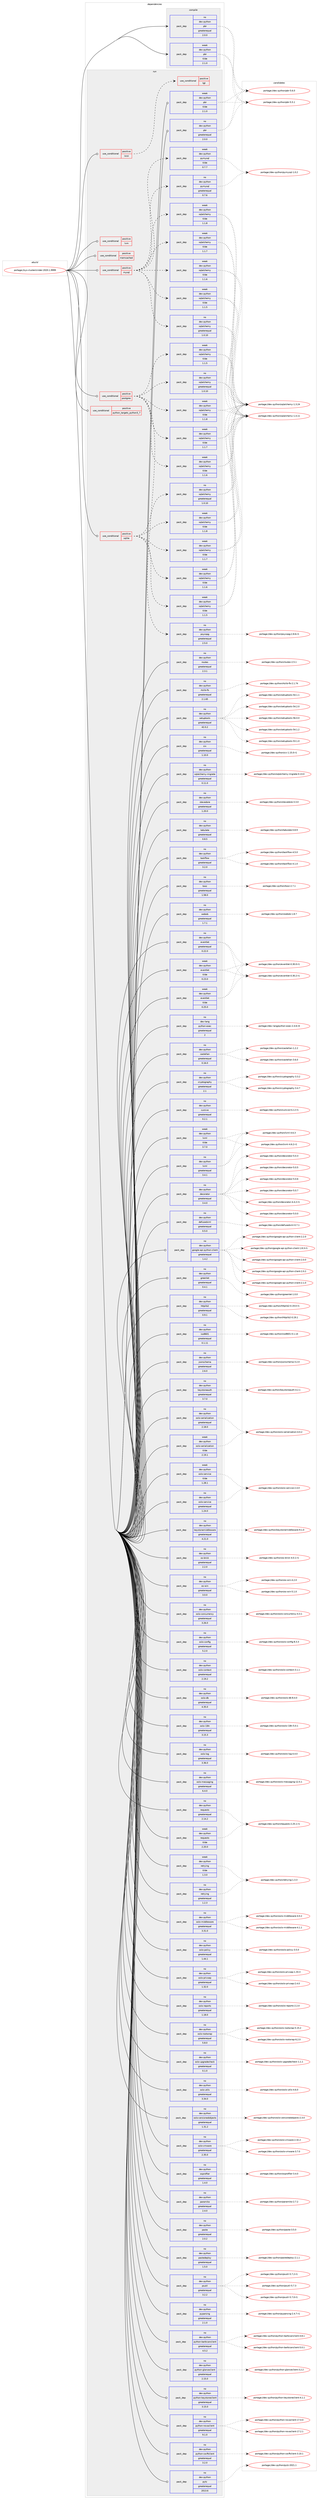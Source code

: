 digraph prolog {

# *************
# Graph options
# *************

newrank=true;
concentrate=true;
compound=true;
graph [rankdir=LR,fontname=Helvetica,fontsize=10,ranksep=1.5];#, ranksep=2.5, nodesep=0.2];
edge  [arrowhead=vee];
node  [fontname=Helvetica,fontsize=10];

# **********
# The ebuild
# **********

subgraph cluster_leftcol {
color=gray;
rank=same;
label=<<i>ebuild</i>>;
id [label="portage://sys-cluster/cinder-2020.1.9999", color=red, width=4, href="../sys-cluster/cinder-2020.1.9999.svg"];
}

# ****************
# The dependencies
# ****************

subgraph cluster_midcol {
color=gray;
label=<<i>dependencies</i>>;
subgraph cluster_compile {
fillcolor="#eeeeee";
style=filled;
label=<<i>compile</i>>;
# *** BEGIN UNKNOWN DEPENDENCY TYPE (TODO) ***
# id -> package_dependency(portage://sys-cluster/cinder-2020.1.9999,install,no,app-admin,sudo,none,[,,],[],[])
# *** END UNKNOWN DEPENDENCY TYPE (TODO) ***

subgraph pack600 {
dependency1363 [label=<<TABLE BORDER="0" CELLBORDER="1" CELLSPACING="0" CELLPADDING="4" WIDTH="220"><TR><TD ROWSPAN="6" CELLPADDING="30">pack_dep</TD></TR><TR><TD WIDTH="110">no</TD></TR><TR><TD>dev-python</TD></TR><TR><TD>pbr</TD></TR><TR><TD>greaterequal</TD></TR><TR><TD>2.0.0</TD></TR></TABLE>>, shape=none, color=blue];
}
id:e -> dependency1363:w [weight=20,style="solid",arrowhead="vee"];
subgraph pack601 {
dependency1364 [label=<<TABLE BORDER="0" CELLBORDER="1" CELLSPACING="0" CELLPADDING="4" WIDTH="220"><TR><TD ROWSPAN="6" CELLPADDING="30">pack_dep</TD></TR><TR><TD WIDTH="110">weak</TD></TR><TR><TD>dev-python</TD></TR><TR><TD>pbr</TD></TR><TR><TD>tilde</TD></TR><TR><TD>2.1.0</TD></TR></TABLE>>, shape=none, color=blue];
}
id:e -> dependency1364:w [weight=20,style="solid",arrowhead="vee"];
}
subgraph cluster_compileandrun {
fillcolor="#eeeeee";
style=filled;
label=<<i>compile and run</i>>;
}
subgraph cluster_run {
fillcolor="#eeeeee";
style=filled;
label=<<i>run</i>>;
subgraph cond741 {
dependency1365 [label=<<TABLE BORDER="0" CELLBORDER="1" CELLSPACING="0" CELLPADDING="4"><TR><TD ROWSPAN="3" CELLPADDING="10">use_conditional</TD></TR><TR><TD>positive</TD></TR><TR><TD>iscsi</TD></TR></TABLE>>, shape=none, color=red];
subgraph cond742 {
dependency1366 [label=<<TABLE BORDER="0" CELLBORDER="1" CELLSPACING="0" CELLPADDING="4"><TR><TD ROWSPAN="3" CELLPADDING="10">use_conditional</TD></TR><TR><TD>positive</TD></TR><TR><TD>tgt</TD></TR></TABLE>>, shape=none, color=red];
# *** BEGIN UNKNOWN DEPENDENCY TYPE (TODO) ***
# dependency1366 -> package_dependency(portage://sys-cluster/cinder-2020.1.9999,run,no,sys-block,tgt,none,[,,],[],[])
# *** END UNKNOWN DEPENDENCY TYPE (TODO) ***

}
dependency1365:e -> dependency1366:w [weight=20,style="dashed",arrowhead="vee"];
# *** BEGIN UNKNOWN DEPENDENCY TYPE (TODO) ***
# dependency1365 -> package_dependency(portage://sys-cluster/cinder-2020.1.9999,run,no,sys-block,open-iscsi,none,[,,],[],[])
# *** END UNKNOWN DEPENDENCY TYPE (TODO) ***

}
id:e -> dependency1365:w [weight=20,style="solid",arrowhead="odot"];
subgraph cond743 {
dependency1367 [label=<<TABLE BORDER="0" CELLBORDER="1" CELLSPACING="0" CELLPADDING="4"><TR><TD ROWSPAN="3" CELLPADDING="10">use_conditional</TD></TR><TR><TD>positive</TD></TR><TR><TD>lvm</TD></TR></TABLE>>, shape=none, color=red];
# *** BEGIN UNKNOWN DEPENDENCY TYPE (TODO) ***
# dependency1367 -> package_dependency(portage://sys-cluster/cinder-2020.1.9999,run,no,sys-fs,lvm2,none,[,,],[],[])
# *** END UNKNOWN DEPENDENCY TYPE (TODO) ***

}
id:e -> dependency1367:w [weight=20,style="solid",arrowhead="odot"];
subgraph cond744 {
dependency1368 [label=<<TABLE BORDER="0" CELLBORDER="1" CELLSPACING="0" CELLPADDING="4"><TR><TD ROWSPAN="3" CELLPADDING="10">use_conditional</TD></TR><TR><TD>positive</TD></TR><TR><TD>memcached</TD></TR></TABLE>>, shape=none, color=red];
# *** BEGIN UNKNOWN DEPENDENCY TYPE (TODO) ***
# dependency1368 -> package_dependency(portage://sys-cluster/cinder-2020.1.9999,run,no,net-misc,memcached,none,[,,],[],[])
# *** END UNKNOWN DEPENDENCY TYPE (TODO) ***

}
id:e -> dependency1368:w [weight=20,style="solid",arrowhead="odot"];
subgraph cond745 {
dependency1369 [label=<<TABLE BORDER="0" CELLBORDER="1" CELLSPACING="0" CELLPADDING="4"><TR><TD ROWSPAN="3" CELLPADDING="10">use_conditional</TD></TR><TR><TD>positive</TD></TR><TR><TD>mysql</TD></TR></TABLE>>, shape=none, color=red];
subgraph pack602 {
dependency1370 [label=<<TABLE BORDER="0" CELLBORDER="1" CELLSPACING="0" CELLPADDING="4" WIDTH="220"><TR><TD ROWSPAN="6" CELLPADDING="30">pack_dep</TD></TR><TR><TD WIDTH="110">no</TD></TR><TR><TD>dev-python</TD></TR><TR><TD>pymysql</TD></TR><TR><TD>greaterequal</TD></TR><TR><TD>0.7.6</TD></TR></TABLE>>, shape=none, color=blue];
}
dependency1369:e -> dependency1370:w [weight=20,style="dashed",arrowhead="vee"];
subgraph pack603 {
dependency1371 [label=<<TABLE BORDER="0" CELLBORDER="1" CELLSPACING="0" CELLPADDING="4" WIDTH="220"><TR><TD ROWSPAN="6" CELLPADDING="30">pack_dep</TD></TR><TR><TD WIDTH="110">weak</TD></TR><TR><TD>dev-python</TD></TR><TR><TD>pymysql</TD></TR><TR><TD>tilde</TD></TR><TR><TD>0.7.7</TD></TR></TABLE>>, shape=none, color=blue];
}
dependency1369:e -> dependency1371:w [weight=20,style="dashed",arrowhead="vee"];
subgraph pack604 {
dependency1372 [label=<<TABLE BORDER="0" CELLBORDER="1" CELLSPACING="0" CELLPADDING="4" WIDTH="220"><TR><TD ROWSPAN="6" CELLPADDING="30">pack_dep</TD></TR><TR><TD WIDTH="110">no</TD></TR><TR><TD>dev-python</TD></TR><TR><TD>sqlalchemy</TD></TR><TR><TD>greaterequal</TD></TR><TR><TD>1.0.10</TD></TR></TABLE>>, shape=none, color=blue];
}
dependency1369:e -> dependency1372:w [weight=20,style="dashed",arrowhead="vee"];
subgraph pack605 {
dependency1373 [label=<<TABLE BORDER="0" CELLBORDER="1" CELLSPACING="0" CELLPADDING="4" WIDTH="220"><TR><TD ROWSPAN="6" CELLPADDING="30">pack_dep</TD></TR><TR><TD WIDTH="110">weak</TD></TR><TR><TD>dev-python</TD></TR><TR><TD>sqlalchemy</TD></TR><TR><TD>tilde</TD></TR><TR><TD>1.1.5</TD></TR></TABLE>>, shape=none, color=blue];
}
dependency1369:e -> dependency1373:w [weight=20,style="dashed",arrowhead="vee"];
subgraph pack606 {
dependency1374 [label=<<TABLE BORDER="0" CELLBORDER="1" CELLSPACING="0" CELLPADDING="4" WIDTH="220"><TR><TD ROWSPAN="6" CELLPADDING="30">pack_dep</TD></TR><TR><TD WIDTH="110">weak</TD></TR><TR><TD>dev-python</TD></TR><TR><TD>sqlalchemy</TD></TR><TR><TD>tilde</TD></TR><TR><TD>1.1.6</TD></TR></TABLE>>, shape=none, color=blue];
}
dependency1369:e -> dependency1374:w [weight=20,style="dashed",arrowhead="vee"];
subgraph pack607 {
dependency1375 [label=<<TABLE BORDER="0" CELLBORDER="1" CELLSPACING="0" CELLPADDING="4" WIDTH="220"><TR><TD ROWSPAN="6" CELLPADDING="30">pack_dep</TD></TR><TR><TD WIDTH="110">weak</TD></TR><TR><TD>dev-python</TD></TR><TR><TD>sqlalchemy</TD></TR><TR><TD>tilde</TD></TR><TR><TD>1.1.7</TD></TR></TABLE>>, shape=none, color=blue];
}
dependency1369:e -> dependency1375:w [weight=20,style="dashed",arrowhead="vee"];
subgraph pack608 {
dependency1376 [label=<<TABLE BORDER="0" CELLBORDER="1" CELLSPACING="0" CELLPADDING="4" WIDTH="220"><TR><TD ROWSPAN="6" CELLPADDING="30">pack_dep</TD></TR><TR><TD WIDTH="110">weak</TD></TR><TR><TD>dev-python</TD></TR><TR><TD>sqlalchemy</TD></TR><TR><TD>tilde</TD></TR><TR><TD>1.1.8</TD></TR></TABLE>>, shape=none, color=blue];
}
dependency1369:e -> dependency1376:w [weight=20,style="dashed",arrowhead="vee"];
}
id:e -> dependency1369:w [weight=20,style="solid",arrowhead="odot"];
subgraph cond746 {
dependency1377 [label=<<TABLE BORDER="0" CELLBORDER="1" CELLSPACING="0" CELLPADDING="4"><TR><TD ROWSPAN="3" CELLPADDING="10">use_conditional</TD></TR><TR><TD>positive</TD></TR><TR><TD>postgres</TD></TR></TABLE>>, shape=none, color=red];
subgraph pack609 {
dependency1378 [label=<<TABLE BORDER="0" CELLBORDER="1" CELLSPACING="0" CELLPADDING="4" WIDTH="220"><TR><TD ROWSPAN="6" CELLPADDING="30">pack_dep</TD></TR><TR><TD WIDTH="110">no</TD></TR><TR><TD>dev-python</TD></TR><TR><TD>psycopg</TD></TR><TR><TD>greaterequal</TD></TR><TR><TD>2.5.0</TD></TR></TABLE>>, shape=none, color=blue];
}
dependency1377:e -> dependency1378:w [weight=20,style="dashed",arrowhead="vee"];
subgraph pack610 {
dependency1379 [label=<<TABLE BORDER="0" CELLBORDER="1" CELLSPACING="0" CELLPADDING="4" WIDTH="220"><TR><TD ROWSPAN="6" CELLPADDING="30">pack_dep</TD></TR><TR><TD WIDTH="110">no</TD></TR><TR><TD>dev-python</TD></TR><TR><TD>sqlalchemy</TD></TR><TR><TD>greaterequal</TD></TR><TR><TD>1.0.10</TD></TR></TABLE>>, shape=none, color=blue];
}
dependency1377:e -> dependency1379:w [weight=20,style="dashed",arrowhead="vee"];
subgraph pack611 {
dependency1380 [label=<<TABLE BORDER="0" CELLBORDER="1" CELLSPACING="0" CELLPADDING="4" WIDTH="220"><TR><TD ROWSPAN="6" CELLPADDING="30">pack_dep</TD></TR><TR><TD WIDTH="110">weak</TD></TR><TR><TD>dev-python</TD></TR><TR><TD>sqlalchemy</TD></TR><TR><TD>tilde</TD></TR><TR><TD>1.1.5</TD></TR></TABLE>>, shape=none, color=blue];
}
dependency1377:e -> dependency1380:w [weight=20,style="dashed",arrowhead="vee"];
subgraph pack612 {
dependency1381 [label=<<TABLE BORDER="0" CELLBORDER="1" CELLSPACING="0" CELLPADDING="4" WIDTH="220"><TR><TD ROWSPAN="6" CELLPADDING="30">pack_dep</TD></TR><TR><TD WIDTH="110">weak</TD></TR><TR><TD>dev-python</TD></TR><TR><TD>sqlalchemy</TD></TR><TR><TD>tilde</TD></TR><TR><TD>1.1.6</TD></TR></TABLE>>, shape=none, color=blue];
}
dependency1377:e -> dependency1381:w [weight=20,style="dashed",arrowhead="vee"];
subgraph pack613 {
dependency1382 [label=<<TABLE BORDER="0" CELLBORDER="1" CELLSPACING="0" CELLPADDING="4" WIDTH="220"><TR><TD ROWSPAN="6" CELLPADDING="30">pack_dep</TD></TR><TR><TD WIDTH="110">weak</TD></TR><TR><TD>dev-python</TD></TR><TR><TD>sqlalchemy</TD></TR><TR><TD>tilde</TD></TR><TR><TD>1.1.7</TD></TR></TABLE>>, shape=none, color=blue];
}
dependency1377:e -> dependency1382:w [weight=20,style="dashed",arrowhead="vee"];
subgraph pack614 {
dependency1383 [label=<<TABLE BORDER="0" CELLBORDER="1" CELLSPACING="0" CELLPADDING="4" WIDTH="220"><TR><TD ROWSPAN="6" CELLPADDING="30">pack_dep</TD></TR><TR><TD WIDTH="110">weak</TD></TR><TR><TD>dev-python</TD></TR><TR><TD>sqlalchemy</TD></TR><TR><TD>tilde</TD></TR><TR><TD>1.1.8</TD></TR></TABLE>>, shape=none, color=blue];
}
dependency1377:e -> dependency1383:w [weight=20,style="dashed",arrowhead="vee"];
}
id:e -> dependency1377:w [weight=20,style="solid",arrowhead="odot"];
subgraph cond747 {
dependency1384 [label=<<TABLE BORDER="0" CELLBORDER="1" CELLSPACING="0" CELLPADDING="4"><TR><TD ROWSPAN="3" CELLPADDING="10">use_conditional</TD></TR><TR><TD>positive</TD></TR><TR><TD>python_targets_python3_7</TD></TR></TABLE>>, shape=none, color=red];
# *** BEGIN UNKNOWN DEPENDENCY TYPE (TODO) ***
# dependency1384 -> package_dependency(portage://sys-cluster/cinder-2020.1.9999,run,no,dev-lang,python,none,[,,],[slot(3.7)],[])
# *** END UNKNOWN DEPENDENCY TYPE (TODO) ***

}
id:e -> dependency1384:w [weight=20,style="solid",arrowhead="odot"];
subgraph cond748 {
dependency1385 [label=<<TABLE BORDER="0" CELLBORDER="1" CELLSPACING="0" CELLPADDING="4"><TR><TD ROWSPAN="3" CELLPADDING="10">use_conditional</TD></TR><TR><TD>positive</TD></TR><TR><TD>sqlite</TD></TR></TABLE>>, shape=none, color=red];
subgraph pack615 {
dependency1386 [label=<<TABLE BORDER="0" CELLBORDER="1" CELLSPACING="0" CELLPADDING="4" WIDTH="220"><TR><TD ROWSPAN="6" CELLPADDING="30">pack_dep</TD></TR><TR><TD WIDTH="110">no</TD></TR><TR><TD>dev-python</TD></TR><TR><TD>sqlalchemy</TD></TR><TR><TD>greaterequal</TD></TR><TR><TD>1.0.10</TD></TR></TABLE>>, shape=none, color=blue];
}
dependency1385:e -> dependency1386:w [weight=20,style="dashed",arrowhead="vee"];
subgraph pack616 {
dependency1387 [label=<<TABLE BORDER="0" CELLBORDER="1" CELLSPACING="0" CELLPADDING="4" WIDTH="220"><TR><TD ROWSPAN="6" CELLPADDING="30">pack_dep</TD></TR><TR><TD WIDTH="110">weak</TD></TR><TR><TD>dev-python</TD></TR><TR><TD>sqlalchemy</TD></TR><TR><TD>tilde</TD></TR><TR><TD>1.1.5</TD></TR></TABLE>>, shape=none, color=blue];
}
dependency1385:e -> dependency1387:w [weight=20,style="dashed",arrowhead="vee"];
subgraph pack617 {
dependency1388 [label=<<TABLE BORDER="0" CELLBORDER="1" CELLSPACING="0" CELLPADDING="4" WIDTH="220"><TR><TD ROWSPAN="6" CELLPADDING="30">pack_dep</TD></TR><TR><TD WIDTH="110">weak</TD></TR><TR><TD>dev-python</TD></TR><TR><TD>sqlalchemy</TD></TR><TR><TD>tilde</TD></TR><TR><TD>1.1.6</TD></TR></TABLE>>, shape=none, color=blue];
}
dependency1385:e -> dependency1388:w [weight=20,style="dashed",arrowhead="vee"];
subgraph pack618 {
dependency1389 [label=<<TABLE BORDER="0" CELLBORDER="1" CELLSPACING="0" CELLPADDING="4" WIDTH="220"><TR><TD ROWSPAN="6" CELLPADDING="30">pack_dep</TD></TR><TR><TD WIDTH="110">weak</TD></TR><TR><TD>dev-python</TD></TR><TR><TD>sqlalchemy</TD></TR><TR><TD>tilde</TD></TR><TR><TD>1.1.7</TD></TR></TABLE>>, shape=none, color=blue];
}
dependency1385:e -> dependency1389:w [weight=20,style="dashed",arrowhead="vee"];
subgraph pack619 {
dependency1390 [label=<<TABLE BORDER="0" CELLBORDER="1" CELLSPACING="0" CELLPADDING="4" WIDTH="220"><TR><TD ROWSPAN="6" CELLPADDING="30">pack_dep</TD></TR><TR><TD WIDTH="110">weak</TD></TR><TR><TD>dev-python</TD></TR><TR><TD>sqlalchemy</TD></TR><TR><TD>tilde</TD></TR><TR><TD>1.1.8</TD></TR></TABLE>>, shape=none, color=blue];
}
dependency1385:e -> dependency1390:w [weight=20,style="dashed",arrowhead="vee"];
}
id:e -> dependency1385:w [weight=20,style="solid",arrowhead="odot"];
# *** BEGIN UNKNOWN DEPENDENCY TYPE (TODO) ***
# id -> package_dependency(portage://sys-cluster/cinder-2020.1.9999,run,no,acct-group,cinder,none,[,,],[],[])
# *** END UNKNOWN DEPENDENCY TYPE (TODO) ***

# *** BEGIN UNKNOWN DEPENDENCY TYPE (TODO) ***
# id -> package_dependency(portage://sys-cluster/cinder-2020.1.9999,run,no,acct-user,cinder,none,[,,],[],[])
# *** END UNKNOWN DEPENDENCY TYPE (TODO) ***

# *** BEGIN UNKNOWN DEPENDENCY TYPE (TODO) ***
# id -> package_dependency(portage://sys-cluster/cinder-2020.1.9999,run,no,app-emulation,qemu,none,[,,],[],[])
# *** END UNKNOWN DEPENDENCY TYPE (TODO) ***

subgraph pack620 {
dependency1391 [label=<<TABLE BORDER="0" CELLBORDER="1" CELLSPACING="0" CELLPADDING="4" WIDTH="220"><TR><TD ROWSPAN="6" CELLPADDING="30">pack_dep</TD></TR><TR><TD WIDTH="110">no</TD></TR><TR><TD>dev-lang</TD></TR><TR><TD>python-exec</TD></TR><TR><TD>greaterequal</TD></TR><TR><TD>2</TD></TR></TABLE>>, shape=none, color=blue];
}
id:e -> dependency1391:w [weight=20,style="solid",arrowhead="odot"];
subgraph pack621 {
dependency1392 [label=<<TABLE BORDER="0" CELLBORDER="1" CELLSPACING="0" CELLPADDING="4" WIDTH="220"><TR><TD ROWSPAN="6" CELLPADDING="30">pack_dep</TD></TR><TR><TD WIDTH="110">no</TD></TR><TR><TD>dev-python</TD></TR><TR><TD>castellan</TD></TR><TR><TD>greaterequal</TD></TR><TR><TD>0.16.0</TD></TR></TABLE>>, shape=none, color=blue];
}
id:e -> dependency1392:w [weight=20,style="solid",arrowhead="odot"];
subgraph pack622 {
dependency1393 [label=<<TABLE BORDER="0" CELLBORDER="1" CELLSPACING="0" CELLPADDING="4" WIDTH="220"><TR><TD ROWSPAN="6" CELLPADDING="30">pack_dep</TD></TR><TR><TD WIDTH="110">no</TD></TR><TR><TD>dev-python</TD></TR><TR><TD>cryptography</TD></TR><TR><TD>greaterequal</TD></TR><TR><TD>2.1</TD></TR></TABLE>>, shape=none, color=blue];
}
id:e -> dependency1393:w [weight=20,style="solid",arrowhead="odot"];
subgraph pack623 {
dependency1394 [label=<<TABLE BORDER="0" CELLBORDER="1" CELLSPACING="0" CELLPADDING="4" WIDTH="220"><TR><TD ROWSPAN="6" CELLPADDING="30">pack_dep</TD></TR><TR><TD WIDTH="110">no</TD></TR><TR><TD>dev-python</TD></TR><TR><TD>cursive</TD></TR><TR><TD>greaterequal</TD></TR><TR><TD>0.2.1</TD></TR></TABLE>>, shape=none, color=blue];
}
id:e -> dependency1394:w [weight=20,style="solid",arrowhead="odot"];
subgraph pack624 {
dependency1395 [label=<<TABLE BORDER="0" CELLBORDER="1" CELLSPACING="0" CELLPADDING="4" WIDTH="220"><TR><TD ROWSPAN="6" CELLPADDING="30">pack_dep</TD></TR><TR><TD WIDTH="110">no</TD></TR><TR><TD>dev-python</TD></TR><TR><TD>decorator</TD></TR><TR><TD>greaterequal</TD></TR><TR><TD>3.4.0</TD></TR></TABLE>>, shape=none, color=blue];
}
id:e -> dependency1395:w [weight=20,style="solid",arrowhead="odot"];
subgraph pack625 {
dependency1396 [label=<<TABLE BORDER="0" CELLBORDER="1" CELLSPACING="0" CELLPADDING="4" WIDTH="220"><TR><TD ROWSPAN="6" CELLPADDING="30">pack_dep</TD></TR><TR><TD WIDTH="110">no</TD></TR><TR><TD>dev-python</TD></TR><TR><TD>defusedxml</TD></TR><TR><TD>greaterequal</TD></TR><TR><TD>0.5.0</TD></TR></TABLE>>, shape=none, color=blue];
}
id:e -> dependency1396:w [weight=20,style="solid",arrowhead="odot"];
subgraph pack626 {
dependency1397 [label=<<TABLE BORDER="0" CELLBORDER="1" CELLSPACING="0" CELLPADDING="4" WIDTH="220"><TR><TD ROWSPAN="6" CELLPADDING="30">pack_dep</TD></TR><TR><TD WIDTH="110">no</TD></TR><TR><TD>dev-python</TD></TR><TR><TD>eventlet</TD></TR><TR><TD>greaterequal</TD></TR><TR><TD>0.22.0</TD></TR></TABLE>>, shape=none, color=blue];
}
id:e -> dependency1397:w [weight=20,style="solid",arrowhead="odot"];
subgraph pack627 {
dependency1398 [label=<<TABLE BORDER="0" CELLBORDER="1" CELLSPACING="0" CELLPADDING="4" WIDTH="220"><TR><TD ROWSPAN="6" CELLPADDING="30">pack_dep</TD></TR><TR><TD WIDTH="110">no</TD></TR><TR><TD>dev-python</TD></TR><TR><TD>google-api-python-client</TD></TR><TR><TD>greaterequal</TD></TR><TR><TD>1.4.2</TD></TR></TABLE>>, shape=none, color=blue];
}
id:e -> dependency1398:w [weight=20,style="solid",arrowhead="odot"];
subgraph pack628 {
dependency1399 [label=<<TABLE BORDER="0" CELLBORDER="1" CELLSPACING="0" CELLPADDING="4" WIDTH="220"><TR><TD ROWSPAN="6" CELLPADDING="30">pack_dep</TD></TR><TR><TD WIDTH="110">no</TD></TR><TR><TD>dev-python</TD></TR><TR><TD>greenlet</TD></TR><TR><TD>greaterequal</TD></TR><TR><TD>0.4.1</TD></TR></TABLE>>, shape=none, color=blue];
}
id:e -> dependency1399:w [weight=20,style="solid",arrowhead="odot"];
subgraph pack629 {
dependency1400 [label=<<TABLE BORDER="0" CELLBORDER="1" CELLSPACING="0" CELLPADDING="4" WIDTH="220"><TR><TD ROWSPAN="6" CELLPADDING="30">pack_dep</TD></TR><TR><TD WIDTH="110">no</TD></TR><TR><TD>dev-python</TD></TR><TR><TD>httplib2</TD></TR><TR><TD>greaterequal</TD></TR><TR><TD>0.9.1</TD></TR></TABLE>>, shape=none, color=blue];
}
id:e -> dependency1400:w [weight=20,style="solid",arrowhead="odot"];
subgraph pack630 {
dependency1401 [label=<<TABLE BORDER="0" CELLBORDER="1" CELLSPACING="0" CELLPADDING="4" WIDTH="220"><TR><TD ROWSPAN="6" CELLPADDING="30">pack_dep</TD></TR><TR><TD WIDTH="110">no</TD></TR><TR><TD>dev-python</TD></TR><TR><TD>iso8601</TD></TR><TR><TD>greaterequal</TD></TR><TR><TD>0.1.11</TD></TR></TABLE>>, shape=none, color=blue];
}
id:e -> dependency1401:w [weight=20,style="solid",arrowhead="odot"];
subgraph pack631 {
dependency1402 [label=<<TABLE BORDER="0" CELLBORDER="1" CELLSPACING="0" CELLPADDING="4" WIDTH="220"><TR><TD ROWSPAN="6" CELLPADDING="30">pack_dep</TD></TR><TR><TD WIDTH="110">no</TD></TR><TR><TD>dev-python</TD></TR><TR><TD>jsonschema</TD></TR><TR><TD>greaterequal</TD></TR><TR><TD>2.6.0</TD></TR></TABLE>>, shape=none, color=blue];
}
id:e -> dependency1402:w [weight=20,style="solid",arrowhead="odot"];
subgraph pack632 {
dependency1403 [label=<<TABLE BORDER="0" CELLBORDER="1" CELLSPACING="0" CELLPADDING="4" WIDTH="220"><TR><TD ROWSPAN="6" CELLPADDING="30">pack_dep</TD></TR><TR><TD WIDTH="110">no</TD></TR><TR><TD>dev-python</TD></TR><TR><TD>keystoneauth</TD></TR><TR><TD>greaterequal</TD></TR><TR><TD>3.7.0</TD></TR></TABLE>>, shape=none, color=blue];
}
id:e -> dependency1403:w [weight=20,style="solid",arrowhead="odot"];
subgraph pack633 {
dependency1404 [label=<<TABLE BORDER="0" CELLBORDER="1" CELLSPACING="0" CELLPADDING="4" WIDTH="220"><TR><TD ROWSPAN="6" CELLPADDING="30">pack_dep</TD></TR><TR><TD WIDTH="110">no</TD></TR><TR><TD>dev-python</TD></TR><TR><TD>keystonemiddleware</TD></TR><TR><TD>greaterequal</TD></TR><TR><TD>4.21.0</TD></TR></TABLE>>, shape=none, color=blue];
}
id:e -> dependency1404:w [weight=20,style="solid",arrowhead="odot"];
subgraph pack634 {
dependency1405 [label=<<TABLE BORDER="0" CELLBORDER="1" CELLSPACING="0" CELLPADDING="4" WIDTH="220"><TR><TD ROWSPAN="6" CELLPADDING="30">pack_dep</TD></TR><TR><TD WIDTH="110">no</TD></TR><TR><TD>dev-python</TD></TR><TR><TD>lxml</TD></TR><TR><TD>greaterequal</TD></TR><TR><TD>3.4.1</TD></TR></TABLE>>, shape=none, color=blue];
}
id:e -> dependency1405:w [weight=20,style="solid",arrowhead="odot"];
subgraph pack635 {
dependency1406 [label=<<TABLE BORDER="0" CELLBORDER="1" CELLSPACING="0" CELLPADDING="4" WIDTH="220"><TR><TD ROWSPAN="6" CELLPADDING="30">pack_dep</TD></TR><TR><TD WIDTH="110">no</TD></TR><TR><TD>dev-python</TD></TR><TR><TD>os-brick</TD></TR><TR><TD>greaterequal</TD></TR><TR><TD>2.2.0</TD></TR></TABLE>>, shape=none, color=blue];
}
id:e -> dependency1406:w [weight=20,style="solid",arrowhead="odot"];
subgraph pack636 {
dependency1407 [label=<<TABLE BORDER="0" CELLBORDER="1" CELLSPACING="0" CELLPADDING="4" WIDTH="220"><TR><TD ROWSPAN="6" CELLPADDING="30">pack_dep</TD></TR><TR><TD WIDTH="110">no</TD></TR><TR><TD>dev-python</TD></TR><TR><TD>os-win</TD></TR><TR><TD>greaterequal</TD></TR><TR><TD>3.0.0</TD></TR></TABLE>>, shape=none, color=blue];
}
id:e -> dependency1407:w [weight=20,style="solid",arrowhead="odot"];
subgraph pack637 {
dependency1408 [label=<<TABLE BORDER="0" CELLBORDER="1" CELLSPACING="0" CELLPADDING="4" WIDTH="220"><TR><TD ROWSPAN="6" CELLPADDING="30">pack_dep</TD></TR><TR><TD WIDTH="110">no</TD></TR><TR><TD>dev-python</TD></TR><TR><TD>oslo-concurrency</TD></TR><TR><TD>greaterequal</TD></TR><TR><TD>3.26.0</TD></TR></TABLE>>, shape=none, color=blue];
}
id:e -> dependency1408:w [weight=20,style="solid",arrowhead="odot"];
subgraph pack638 {
dependency1409 [label=<<TABLE BORDER="0" CELLBORDER="1" CELLSPACING="0" CELLPADDING="4" WIDTH="220"><TR><TD ROWSPAN="6" CELLPADDING="30">pack_dep</TD></TR><TR><TD WIDTH="110">no</TD></TR><TR><TD>dev-python</TD></TR><TR><TD>oslo-config</TD></TR><TR><TD>greaterequal</TD></TR><TR><TD>5.2.0</TD></TR></TABLE>>, shape=none, color=blue];
}
id:e -> dependency1409:w [weight=20,style="solid",arrowhead="odot"];
subgraph pack639 {
dependency1410 [label=<<TABLE BORDER="0" CELLBORDER="1" CELLSPACING="0" CELLPADDING="4" WIDTH="220"><TR><TD ROWSPAN="6" CELLPADDING="30">pack_dep</TD></TR><TR><TD WIDTH="110">no</TD></TR><TR><TD>dev-python</TD></TR><TR><TD>oslo-context</TD></TR><TR><TD>greaterequal</TD></TR><TR><TD>2.19.2</TD></TR></TABLE>>, shape=none, color=blue];
}
id:e -> dependency1410:w [weight=20,style="solid",arrowhead="odot"];
subgraph pack640 {
dependency1411 [label=<<TABLE BORDER="0" CELLBORDER="1" CELLSPACING="0" CELLPADDING="4" WIDTH="220"><TR><TD ROWSPAN="6" CELLPADDING="30">pack_dep</TD></TR><TR><TD WIDTH="110">no</TD></TR><TR><TD>dev-python</TD></TR><TR><TD>oslo-db</TD></TR><TR><TD>greaterequal</TD></TR><TR><TD>4.35.0</TD></TR></TABLE>>, shape=none, color=blue];
}
id:e -> dependency1411:w [weight=20,style="solid",arrowhead="odot"];
subgraph pack641 {
dependency1412 [label=<<TABLE BORDER="0" CELLBORDER="1" CELLSPACING="0" CELLPADDING="4" WIDTH="220"><TR><TD ROWSPAN="6" CELLPADDING="30">pack_dep</TD></TR><TR><TD WIDTH="110">no</TD></TR><TR><TD>dev-python</TD></TR><TR><TD>oslo-i18n</TD></TR><TR><TD>greaterequal</TD></TR><TR><TD>3.15.3</TD></TR></TABLE>>, shape=none, color=blue];
}
id:e -> dependency1412:w [weight=20,style="solid",arrowhead="odot"];
subgraph pack642 {
dependency1413 [label=<<TABLE BORDER="0" CELLBORDER="1" CELLSPACING="0" CELLPADDING="4" WIDTH="220"><TR><TD ROWSPAN="6" CELLPADDING="30">pack_dep</TD></TR><TR><TD WIDTH="110">no</TD></TR><TR><TD>dev-python</TD></TR><TR><TD>oslo-log</TD></TR><TR><TD>greaterequal</TD></TR><TR><TD>3.36.0</TD></TR></TABLE>>, shape=none, color=blue];
}
id:e -> dependency1413:w [weight=20,style="solid",arrowhead="odot"];
subgraph pack643 {
dependency1414 [label=<<TABLE BORDER="0" CELLBORDER="1" CELLSPACING="0" CELLPADDING="4" WIDTH="220"><TR><TD ROWSPAN="6" CELLPADDING="30">pack_dep</TD></TR><TR><TD WIDTH="110">no</TD></TR><TR><TD>dev-python</TD></TR><TR><TD>oslo-messaging</TD></TR><TR><TD>greaterequal</TD></TR><TR><TD>6.4.0</TD></TR></TABLE>>, shape=none, color=blue];
}
id:e -> dependency1414:w [weight=20,style="solid",arrowhead="odot"];
subgraph pack644 {
dependency1415 [label=<<TABLE BORDER="0" CELLBORDER="1" CELLSPACING="0" CELLPADDING="4" WIDTH="220"><TR><TD ROWSPAN="6" CELLPADDING="30">pack_dep</TD></TR><TR><TD WIDTH="110">no</TD></TR><TR><TD>dev-python</TD></TR><TR><TD>oslo-middleware</TD></TR><TR><TD>greaterequal</TD></TR><TR><TD>3.31.0</TD></TR></TABLE>>, shape=none, color=blue];
}
id:e -> dependency1415:w [weight=20,style="solid",arrowhead="odot"];
subgraph pack645 {
dependency1416 [label=<<TABLE BORDER="0" CELLBORDER="1" CELLSPACING="0" CELLPADDING="4" WIDTH="220"><TR><TD ROWSPAN="6" CELLPADDING="30">pack_dep</TD></TR><TR><TD WIDTH="110">no</TD></TR><TR><TD>dev-python</TD></TR><TR><TD>oslo-policy</TD></TR><TR><TD>greaterequal</TD></TR><TR><TD>1.44.1</TD></TR></TABLE>>, shape=none, color=blue];
}
id:e -> dependency1416:w [weight=20,style="solid",arrowhead="odot"];
subgraph pack646 {
dependency1417 [label=<<TABLE BORDER="0" CELLBORDER="1" CELLSPACING="0" CELLPADDING="4" WIDTH="220"><TR><TD ROWSPAN="6" CELLPADDING="30">pack_dep</TD></TR><TR><TD WIDTH="110">no</TD></TR><TR><TD>dev-python</TD></TR><TR><TD>oslo-privsep</TD></TR><TR><TD>greaterequal</TD></TR><TR><TD>1.32.0</TD></TR></TABLE>>, shape=none, color=blue];
}
id:e -> dependency1417:w [weight=20,style="solid",arrowhead="odot"];
subgraph pack647 {
dependency1418 [label=<<TABLE BORDER="0" CELLBORDER="1" CELLSPACING="0" CELLPADDING="4" WIDTH="220"><TR><TD ROWSPAN="6" CELLPADDING="30">pack_dep</TD></TR><TR><TD WIDTH="110">no</TD></TR><TR><TD>dev-python</TD></TR><TR><TD>oslo-reports</TD></TR><TR><TD>greaterequal</TD></TR><TR><TD>1.18.0</TD></TR></TABLE>>, shape=none, color=blue];
}
id:e -> dependency1418:w [weight=20,style="solid",arrowhead="odot"];
subgraph pack648 {
dependency1419 [label=<<TABLE BORDER="0" CELLBORDER="1" CELLSPACING="0" CELLPADDING="4" WIDTH="220"><TR><TD ROWSPAN="6" CELLPADDING="30">pack_dep</TD></TR><TR><TD WIDTH="110">no</TD></TR><TR><TD>dev-python</TD></TR><TR><TD>oslo-rootwrap</TD></TR><TR><TD>greaterequal</TD></TR><TR><TD>5.8.0</TD></TR></TABLE>>, shape=none, color=blue];
}
id:e -> dependency1419:w [weight=20,style="solid",arrowhead="odot"];
subgraph pack649 {
dependency1420 [label=<<TABLE BORDER="0" CELLBORDER="1" CELLSPACING="0" CELLPADDING="4" WIDTH="220"><TR><TD ROWSPAN="6" CELLPADDING="30">pack_dep</TD></TR><TR><TD WIDTH="110">no</TD></TR><TR><TD>dev-python</TD></TR><TR><TD>oslo-serialization</TD></TR><TR><TD>greaterequal</TD></TR><TR><TD>2.18.0</TD></TR></TABLE>>, shape=none, color=blue];
}
id:e -> dependency1420:w [weight=20,style="solid",arrowhead="odot"];
subgraph pack650 {
dependency1421 [label=<<TABLE BORDER="0" CELLBORDER="1" CELLSPACING="0" CELLPADDING="4" WIDTH="220"><TR><TD ROWSPAN="6" CELLPADDING="30">pack_dep</TD></TR><TR><TD WIDTH="110">no</TD></TR><TR><TD>dev-python</TD></TR><TR><TD>oslo-service</TD></TR><TR><TD>greaterequal</TD></TR><TR><TD>1.24.0</TD></TR></TABLE>>, shape=none, color=blue];
}
id:e -> dependency1421:w [weight=20,style="solid",arrowhead="odot"];
subgraph pack651 {
dependency1422 [label=<<TABLE BORDER="0" CELLBORDER="1" CELLSPACING="0" CELLPADDING="4" WIDTH="220"><TR><TD ROWSPAN="6" CELLPADDING="30">pack_dep</TD></TR><TR><TD WIDTH="110">no</TD></TR><TR><TD>dev-python</TD></TR><TR><TD>oslo-upgradecheck</TD></TR><TR><TD>greaterequal</TD></TR><TR><TD>0.1.0</TD></TR></TABLE>>, shape=none, color=blue];
}
id:e -> dependency1422:w [weight=20,style="solid",arrowhead="odot"];
subgraph pack652 {
dependency1423 [label=<<TABLE BORDER="0" CELLBORDER="1" CELLSPACING="0" CELLPADDING="4" WIDTH="220"><TR><TD ROWSPAN="6" CELLPADDING="30">pack_dep</TD></TR><TR><TD WIDTH="110">no</TD></TR><TR><TD>dev-python</TD></TR><TR><TD>oslo-utils</TD></TR><TR><TD>greaterequal</TD></TR><TR><TD>3.34.0</TD></TR></TABLE>>, shape=none, color=blue];
}
id:e -> dependency1423:w [weight=20,style="solid",arrowhead="odot"];
subgraph pack653 {
dependency1424 [label=<<TABLE BORDER="0" CELLBORDER="1" CELLSPACING="0" CELLPADDING="4" WIDTH="220"><TR><TD ROWSPAN="6" CELLPADDING="30">pack_dep</TD></TR><TR><TD WIDTH="110">no</TD></TR><TR><TD>dev-python</TD></TR><TR><TD>oslo-versionedobjects</TD></TR><TR><TD>greaterequal</TD></TR><TR><TD>1.31.2</TD></TR></TABLE>>, shape=none, color=blue];
}
id:e -> dependency1424:w [weight=20,style="solid",arrowhead="odot"];
subgraph pack654 {
dependency1425 [label=<<TABLE BORDER="0" CELLBORDER="1" CELLSPACING="0" CELLPADDING="4" WIDTH="220"><TR><TD ROWSPAN="6" CELLPADDING="30">pack_dep</TD></TR><TR><TD WIDTH="110">no</TD></TR><TR><TD>dev-python</TD></TR><TR><TD>oslo-vmware</TD></TR><TR><TD>greaterequal</TD></TR><TR><TD>2.35.0</TD></TR></TABLE>>, shape=none, color=blue];
}
id:e -> dependency1425:w [weight=20,style="solid",arrowhead="odot"];
subgraph pack655 {
dependency1426 [label=<<TABLE BORDER="0" CELLBORDER="1" CELLSPACING="0" CELLPADDING="4" WIDTH="220"><TR><TD ROWSPAN="6" CELLPADDING="30">pack_dep</TD></TR><TR><TD WIDTH="110">no</TD></TR><TR><TD>dev-python</TD></TR><TR><TD>osprofiler</TD></TR><TR><TD>greaterequal</TD></TR><TR><TD>1.4.0</TD></TR></TABLE>>, shape=none, color=blue];
}
id:e -> dependency1426:w [weight=20,style="solid",arrowhead="odot"];
subgraph pack656 {
dependency1427 [label=<<TABLE BORDER="0" CELLBORDER="1" CELLSPACING="0" CELLPADDING="4" WIDTH="220"><TR><TD ROWSPAN="6" CELLPADDING="30">pack_dep</TD></TR><TR><TD WIDTH="110">no</TD></TR><TR><TD>dev-python</TD></TR><TR><TD>paramiko</TD></TR><TR><TD>greaterequal</TD></TR><TR><TD>2.4.0</TD></TR></TABLE>>, shape=none, color=blue];
}
id:e -> dependency1427:w [weight=20,style="solid",arrowhead="odot"];
subgraph pack657 {
dependency1428 [label=<<TABLE BORDER="0" CELLBORDER="1" CELLSPACING="0" CELLPADDING="4" WIDTH="220"><TR><TD ROWSPAN="6" CELLPADDING="30">pack_dep</TD></TR><TR><TD WIDTH="110">no</TD></TR><TR><TD>dev-python</TD></TR><TR><TD>paste</TD></TR><TR><TD>greaterequal</TD></TR><TR><TD>2.0.2</TD></TR></TABLE>>, shape=none, color=blue];
}
id:e -> dependency1428:w [weight=20,style="solid",arrowhead="odot"];
subgraph pack658 {
dependency1429 [label=<<TABLE BORDER="0" CELLBORDER="1" CELLSPACING="0" CELLPADDING="4" WIDTH="220"><TR><TD ROWSPAN="6" CELLPADDING="30">pack_dep</TD></TR><TR><TD WIDTH="110">no</TD></TR><TR><TD>dev-python</TD></TR><TR><TD>pastedeploy</TD></TR><TR><TD>greaterequal</TD></TR><TR><TD>1.5.0</TD></TR></TABLE>>, shape=none, color=blue];
}
id:e -> dependency1429:w [weight=20,style="solid",arrowhead="odot"];
subgraph pack659 {
dependency1430 [label=<<TABLE BORDER="0" CELLBORDER="1" CELLSPACING="0" CELLPADDING="4" WIDTH="220"><TR><TD ROWSPAN="6" CELLPADDING="30">pack_dep</TD></TR><TR><TD WIDTH="110">no</TD></TR><TR><TD>dev-python</TD></TR><TR><TD>pbr</TD></TR><TR><TD>greaterequal</TD></TR><TR><TD>2.0.0</TD></TR></TABLE>>, shape=none, color=blue];
}
id:e -> dependency1430:w [weight=20,style="solid",arrowhead="odot"];
subgraph pack660 {
dependency1431 [label=<<TABLE BORDER="0" CELLBORDER="1" CELLSPACING="0" CELLPADDING="4" WIDTH="220"><TR><TD ROWSPAN="6" CELLPADDING="30">pack_dep</TD></TR><TR><TD WIDTH="110">no</TD></TR><TR><TD>dev-python</TD></TR><TR><TD>psutil</TD></TR><TR><TD>greaterequal</TD></TR><TR><TD>3.2.2</TD></TR></TABLE>>, shape=none, color=blue];
}
id:e -> dependency1431:w [weight=20,style="solid",arrowhead="odot"];
subgraph pack661 {
dependency1432 [label=<<TABLE BORDER="0" CELLBORDER="1" CELLSPACING="0" CELLPADDING="4" WIDTH="220"><TR><TD ROWSPAN="6" CELLPADDING="30">pack_dep</TD></TR><TR><TD WIDTH="110">no</TD></TR><TR><TD>dev-python</TD></TR><TR><TD>pyparsing</TD></TR><TR><TD>greaterequal</TD></TR><TR><TD>2.1.0</TD></TR></TABLE>>, shape=none, color=blue];
}
id:e -> dependency1432:w [weight=20,style="solid",arrowhead="odot"];
subgraph pack662 {
dependency1433 [label=<<TABLE BORDER="0" CELLBORDER="1" CELLSPACING="0" CELLPADDING="4" WIDTH="220"><TR><TD ROWSPAN="6" CELLPADDING="30">pack_dep</TD></TR><TR><TD WIDTH="110">no</TD></TR><TR><TD>dev-python</TD></TR><TR><TD>python-barbicanclient</TD></TR><TR><TD>greaterequal</TD></TR><TR><TD>4.5.2</TD></TR></TABLE>>, shape=none, color=blue];
}
id:e -> dependency1433:w [weight=20,style="solid",arrowhead="odot"];
subgraph pack663 {
dependency1434 [label=<<TABLE BORDER="0" CELLBORDER="1" CELLSPACING="0" CELLPADDING="4" WIDTH="220"><TR><TD ROWSPAN="6" CELLPADDING="30">pack_dep</TD></TR><TR><TD WIDTH="110">no</TD></TR><TR><TD>dev-python</TD></TR><TR><TD>python-glanceclient</TD></TR><TR><TD>greaterequal</TD></TR><TR><TD>2.15.0</TD></TR></TABLE>>, shape=none, color=blue];
}
id:e -> dependency1434:w [weight=20,style="solid",arrowhead="odot"];
subgraph pack664 {
dependency1435 [label=<<TABLE BORDER="0" CELLBORDER="1" CELLSPACING="0" CELLPADDING="4" WIDTH="220"><TR><TD ROWSPAN="6" CELLPADDING="30">pack_dep</TD></TR><TR><TD WIDTH="110">no</TD></TR><TR><TD>dev-python</TD></TR><TR><TD>python-keystoneclient</TD></TR><TR><TD>greaterequal</TD></TR><TR><TD>3.15.0</TD></TR></TABLE>>, shape=none, color=blue];
}
id:e -> dependency1435:w [weight=20,style="solid",arrowhead="odot"];
subgraph pack665 {
dependency1436 [label=<<TABLE BORDER="0" CELLBORDER="1" CELLSPACING="0" CELLPADDING="4" WIDTH="220"><TR><TD ROWSPAN="6" CELLPADDING="30">pack_dep</TD></TR><TR><TD WIDTH="110">no</TD></TR><TR><TD>dev-python</TD></TR><TR><TD>python-novaclient</TD></TR><TR><TD>greaterequal</TD></TR><TR><TD>9.1.0</TD></TR></TABLE>>, shape=none, color=blue];
}
id:e -> dependency1436:w [weight=20,style="solid",arrowhead="odot"];
subgraph pack666 {
dependency1437 [label=<<TABLE BORDER="0" CELLBORDER="1" CELLSPACING="0" CELLPADDING="4" WIDTH="220"><TR><TD ROWSPAN="6" CELLPADDING="30">pack_dep</TD></TR><TR><TD WIDTH="110">no</TD></TR><TR><TD>dev-python</TD></TR><TR><TD>python-swiftclient</TD></TR><TR><TD>greaterequal</TD></TR><TR><TD>3.2.0</TD></TR></TABLE>>, shape=none, color=blue];
}
id:e -> dependency1437:w [weight=20,style="solid",arrowhead="odot"];
subgraph pack667 {
dependency1438 [label=<<TABLE BORDER="0" CELLBORDER="1" CELLSPACING="0" CELLPADDING="4" WIDTH="220"><TR><TD ROWSPAN="6" CELLPADDING="30">pack_dep</TD></TR><TR><TD WIDTH="110">no</TD></TR><TR><TD>dev-python</TD></TR><TR><TD>pytz</TD></TR><TR><TD>greaterequal</TD></TR><TR><TD>2013.6</TD></TR></TABLE>>, shape=none, color=blue];
}
id:e -> dependency1438:w [weight=20,style="solid",arrowhead="odot"];
subgraph pack668 {
dependency1439 [label=<<TABLE BORDER="0" CELLBORDER="1" CELLSPACING="0" CELLPADDING="4" WIDTH="220"><TR><TD ROWSPAN="6" CELLPADDING="30">pack_dep</TD></TR><TR><TD WIDTH="110">no</TD></TR><TR><TD>dev-python</TD></TR><TR><TD>requests</TD></TR><TR><TD>greaterequal</TD></TR><TR><TD>2.14.2</TD></TR></TABLE>>, shape=none, color=blue];
}
id:e -> dependency1439:w [weight=20,style="solid",arrowhead="odot"];
subgraph pack669 {
dependency1440 [label=<<TABLE BORDER="0" CELLBORDER="1" CELLSPACING="0" CELLPADDING="4" WIDTH="220"><TR><TD ROWSPAN="6" CELLPADDING="30">pack_dep</TD></TR><TR><TD WIDTH="110">no</TD></TR><TR><TD>dev-python</TD></TR><TR><TD>retrying</TD></TR><TR><TD>greaterequal</TD></TR><TR><TD>1.2.3</TD></TR></TABLE>>, shape=none, color=blue];
}
id:e -> dependency1440:w [weight=20,style="solid",arrowhead="odot"];
subgraph pack670 {
dependency1441 [label=<<TABLE BORDER="0" CELLBORDER="1" CELLSPACING="0" CELLPADDING="4" WIDTH="220"><TR><TD ROWSPAN="6" CELLPADDING="30">pack_dep</TD></TR><TR><TD WIDTH="110">no</TD></TR><TR><TD>dev-python</TD></TR><TR><TD>routes</TD></TR><TR><TD>greaterequal</TD></TR><TR><TD>2.3.1</TD></TR></TABLE>>, shape=none, color=blue];
}
id:e -> dependency1441:w [weight=20,style="solid",arrowhead="odot"];
subgraph pack671 {
dependency1442 [label=<<TABLE BORDER="0" CELLBORDER="1" CELLSPACING="0" CELLPADDING="4" WIDTH="220"><TR><TD ROWSPAN="6" CELLPADDING="30">pack_dep</TD></TR><TR><TD WIDTH="110">no</TD></TR><TR><TD>dev-python</TD></TR><TR><TD>rtslib-fb</TD></TR><TR><TD>greaterequal</TD></TR><TR><TD>2.1.65</TD></TR></TABLE>>, shape=none, color=blue];
}
id:e -> dependency1442:w [weight=20,style="solid",arrowhead="odot"];
subgraph pack672 {
dependency1443 [label=<<TABLE BORDER="0" CELLBORDER="1" CELLSPACING="0" CELLPADDING="4" WIDTH="220"><TR><TD ROWSPAN="6" CELLPADDING="30">pack_dep</TD></TR><TR><TD WIDTH="110">no</TD></TR><TR><TD>dev-python</TD></TR><TR><TD>setuptools</TD></TR><TR><TD>greaterequal</TD></TR><TR><TD>42.0.2</TD></TR></TABLE>>, shape=none, color=blue];
}
id:e -> dependency1443:w [weight=20,style="solid",arrowhead="odot"];
subgraph pack673 {
dependency1444 [label=<<TABLE BORDER="0" CELLBORDER="1" CELLSPACING="0" CELLPADDING="4" WIDTH="220"><TR><TD ROWSPAN="6" CELLPADDING="30">pack_dep</TD></TR><TR><TD WIDTH="110">no</TD></TR><TR><TD>dev-python</TD></TR><TR><TD>six</TD></TR><TR><TD>greaterequal</TD></TR><TR><TD>1.10.0</TD></TR></TABLE>>, shape=none, color=blue];
}
id:e -> dependency1444:w [weight=20,style="solid",arrowhead="odot"];
subgraph pack674 {
dependency1445 [label=<<TABLE BORDER="0" CELLBORDER="1" CELLSPACING="0" CELLPADDING="4" WIDTH="220"><TR><TD ROWSPAN="6" CELLPADDING="30">pack_dep</TD></TR><TR><TD WIDTH="110">no</TD></TR><TR><TD>dev-python</TD></TR><TR><TD>sqlalchemy-migrate</TD></TR><TR><TD>greaterequal</TD></TR><TR><TD>0.11.0</TD></TR></TABLE>>, shape=none, color=blue];
}
id:e -> dependency1445:w [weight=20,style="solid",arrowhead="odot"];
subgraph pack675 {
dependency1446 [label=<<TABLE BORDER="0" CELLBORDER="1" CELLSPACING="0" CELLPADDING="4" WIDTH="220"><TR><TD ROWSPAN="6" CELLPADDING="30">pack_dep</TD></TR><TR><TD WIDTH="110">no</TD></TR><TR><TD>dev-python</TD></TR><TR><TD>stevedore</TD></TR><TR><TD>greaterequal</TD></TR><TR><TD>1.20.0</TD></TR></TABLE>>, shape=none, color=blue];
}
id:e -> dependency1446:w [weight=20,style="solid",arrowhead="odot"];
subgraph pack676 {
dependency1447 [label=<<TABLE BORDER="0" CELLBORDER="1" CELLSPACING="0" CELLPADDING="4" WIDTH="220"><TR><TD ROWSPAN="6" CELLPADDING="30">pack_dep</TD></TR><TR><TD WIDTH="110">no</TD></TR><TR><TD>dev-python</TD></TR><TR><TD>tabulate</TD></TR><TR><TD>greaterequal</TD></TR><TR><TD>0.8.5</TD></TR></TABLE>>, shape=none, color=blue];
}
id:e -> dependency1447:w [weight=20,style="solid",arrowhead="odot"];
subgraph pack677 {
dependency1448 [label=<<TABLE BORDER="0" CELLBORDER="1" CELLSPACING="0" CELLPADDING="4" WIDTH="220"><TR><TD ROWSPAN="6" CELLPADDING="30">pack_dep</TD></TR><TR><TD WIDTH="110">no</TD></TR><TR><TD>dev-python</TD></TR><TR><TD>taskflow</TD></TR><TR><TD>greaterequal</TD></TR><TR><TD>3.2.0</TD></TR></TABLE>>, shape=none, color=blue];
}
id:e -> dependency1448:w [weight=20,style="solid",arrowhead="odot"];
subgraph pack678 {
dependency1449 [label=<<TABLE BORDER="0" CELLBORDER="1" CELLSPACING="0" CELLPADDING="4" WIDTH="220"><TR><TD ROWSPAN="6" CELLPADDING="30">pack_dep</TD></TR><TR><TD WIDTH="110">no</TD></TR><TR><TD>dev-python</TD></TR><TR><TD>tooz</TD></TR><TR><TD>greaterequal</TD></TR><TR><TD>1.58.0</TD></TR></TABLE>>, shape=none, color=blue];
}
id:e -> dependency1449:w [weight=20,style="solid",arrowhead="odot"];
subgraph pack679 {
dependency1450 [label=<<TABLE BORDER="0" CELLBORDER="1" CELLSPACING="0" CELLPADDING="4" WIDTH="220"><TR><TD ROWSPAN="6" CELLPADDING="30">pack_dep</TD></TR><TR><TD WIDTH="110">no</TD></TR><TR><TD>dev-python</TD></TR><TR><TD>webob</TD></TR><TR><TD>greaterequal</TD></TR><TR><TD>1.7.1</TD></TR></TABLE>>, shape=none, color=blue];
}
id:e -> dependency1450:w [weight=20,style="solid",arrowhead="odot"];
# *** BEGIN UNKNOWN DEPENDENCY TYPE (TODO) ***
# id -> package_dependency(portage://sys-cluster/cinder-2020.1.9999,run,no,sys-fs,sysfsutils,none,[,,],[],[])
# *** END UNKNOWN DEPENDENCY TYPE (TODO) ***

subgraph pack680 {
dependency1451 [label=<<TABLE BORDER="0" CELLBORDER="1" CELLSPACING="0" CELLPADDING="4" WIDTH="220"><TR><TD ROWSPAN="6" CELLPADDING="30">pack_dep</TD></TR><TR><TD WIDTH="110">weak</TD></TR><TR><TD>dev-python</TD></TR><TR><TD>eventlet</TD></TR><TR><TD>tilde</TD></TR><TR><TD>0.23.0</TD></TR></TABLE>>, shape=none, color=blue];
}
id:e -> dependency1451:w [weight=20,style="solid",arrowhead="odot"];
subgraph pack681 {
dependency1452 [label=<<TABLE BORDER="0" CELLBORDER="1" CELLSPACING="0" CELLPADDING="4" WIDTH="220"><TR><TD ROWSPAN="6" CELLPADDING="30">pack_dep</TD></TR><TR><TD WIDTH="110">weak</TD></TR><TR><TD>dev-python</TD></TR><TR><TD>eventlet</TD></TR><TR><TD>tilde</TD></TR><TR><TD>0.25.0</TD></TR></TABLE>>, shape=none, color=blue];
}
id:e -> dependency1452:w [weight=20,style="solid",arrowhead="odot"];
subgraph pack682 {
dependency1453 [label=<<TABLE BORDER="0" CELLBORDER="1" CELLSPACING="0" CELLPADDING="4" WIDTH="220"><TR><TD ROWSPAN="6" CELLPADDING="30">pack_dep</TD></TR><TR><TD WIDTH="110">weak</TD></TR><TR><TD>dev-python</TD></TR><TR><TD>lxml</TD></TR><TR><TD>tilde</TD></TR><TR><TD>3.7.0</TD></TR></TABLE>>, shape=none, color=blue];
}
id:e -> dependency1453:w [weight=20,style="solid",arrowhead="odot"];
subgraph pack683 {
dependency1454 [label=<<TABLE BORDER="0" CELLBORDER="1" CELLSPACING="0" CELLPADDING="4" WIDTH="220"><TR><TD ROWSPAN="6" CELLPADDING="30">pack_dep</TD></TR><TR><TD WIDTH="110">weak</TD></TR><TR><TD>dev-python</TD></TR><TR><TD>oslo-serialization</TD></TR><TR><TD>tilde</TD></TR><TR><TD>2.19.1</TD></TR></TABLE>>, shape=none, color=blue];
}
id:e -> dependency1454:w [weight=20,style="solid",arrowhead="odot"];
subgraph pack684 {
dependency1455 [label=<<TABLE BORDER="0" CELLBORDER="1" CELLSPACING="0" CELLPADDING="4" WIDTH="220"><TR><TD ROWSPAN="6" CELLPADDING="30">pack_dep</TD></TR><TR><TD WIDTH="110">weak</TD></TR><TR><TD>dev-python</TD></TR><TR><TD>oslo-service</TD></TR><TR><TD>tilde</TD></TR><TR><TD>1.28.1</TD></TR></TABLE>>, shape=none, color=blue];
}
id:e -> dependency1455:w [weight=20,style="solid",arrowhead="odot"];
subgraph pack685 {
dependency1456 [label=<<TABLE BORDER="0" CELLBORDER="1" CELLSPACING="0" CELLPADDING="4" WIDTH="220"><TR><TD ROWSPAN="6" CELLPADDING="30">pack_dep</TD></TR><TR><TD WIDTH="110">weak</TD></TR><TR><TD>dev-python</TD></TR><TR><TD>pbr</TD></TR><TR><TD>tilde</TD></TR><TR><TD>2.1.0</TD></TR></TABLE>>, shape=none, color=blue];
}
id:e -> dependency1456:w [weight=20,style="solid",arrowhead="odot"];
subgraph pack686 {
dependency1457 [label=<<TABLE BORDER="0" CELLBORDER="1" CELLSPACING="0" CELLPADDING="4" WIDTH="220"><TR><TD ROWSPAN="6" CELLPADDING="30">pack_dep</TD></TR><TR><TD WIDTH="110">weak</TD></TR><TR><TD>dev-python</TD></TR><TR><TD>requests</TD></TR><TR><TD>tilde</TD></TR><TR><TD>2.20.0</TD></TR></TABLE>>, shape=none, color=blue];
}
id:e -> dependency1457:w [weight=20,style="solid",arrowhead="odot"];
subgraph pack687 {
dependency1458 [label=<<TABLE BORDER="0" CELLBORDER="1" CELLSPACING="0" CELLPADDING="4" WIDTH="220"><TR><TD ROWSPAN="6" CELLPADDING="30">pack_dep</TD></TR><TR><TD WIDTH="110">weak</TD></TR><TR><TD>dev-python</TD></TR><TR><TD>retrying</TD></TR><TR><TD>tilde</TD></TR><TR><TD>1.3.0</TD></TR></TABLE>>, shape=none, color=blue];
}
id:e -> dependency1458:w [weight=20,style="solid",arrowhead="odot"];
}
}

# **************
# The candidates
# **************

subgraph cluster_choices {
rank=same;
color=gray;
label=<<i>candidates</i>>;

subgraph choice600 {
color=black;
nodesep=1;
choice100101118451121211161041111104711298114455346534649 [label="portage://dev-python/pbr-5.5.1", color=red, width=4,href="../dev-python/pbr-5.5.1.svg"];
choice100101118451121211161041111104711298114455346544648 [label="portage://dev-python/pbr-5.6.0", color=red, width=4,href="../dev-python/pbr-5.6.0.svg"];
dependency1363:e -> choice100101118451121211161041111104711298114455346534649:w [style=dotted,weight="100"];
dependency1363:e -> choice100101118451121211161041111104711298114455346544648:w [style=dotted,weight="100"];
}
subgraph choice601 {
color=black;
nodesep=1;
choice100101118451121211161041111104711298114455346534649 [label="portage://dev-python/pbr-5.5.1", color=red, width=4,href="../dev-python/pbr-5.5.1.svg"];
choice100101118451121211161041111104711298114455346544648 [label="portage://dev-python/pbr-5.6.0", color=red, width=4,href="../dev-python/pbr-5.6.0.svg"];
dependency1364:e -> choice100101118451121211161041111104711298114455346534649:w [style=dotted,weight="100"];
dependency1364:e -> choice100101118451121211161041111104711298114455346544648:w [style=dotted,weight="100"];
}
subgraph choice602 {
color=black;
nodesep=1;
choice1001011184511212111610411111047112121109121115113108454946484650 [label="portage://dev-python/pymysql-1.0.2", color=red, width=4,href="../dev-python/pymysql-1.0.2.svg"];
dependency1370:e -> choice1001011184511212111610411111047112121109121115113108454946484650:w [style=dotted,weight="100"];
}
subgraph choice603 {
color=black;
nodesep=1;
choice1001011184511212111610411111047112121109121115113108454946484650 [label="portage://dev-python/pymysql-1.0.2", color=red, width=4,href="../dev-python/pymysql-1.0.2.svg"];
dependency1371:e -> choice1001011184511212111610411111047112121109121115113108454946484650:w [style=dotted,weight="100"];
}
subgraph choice604 {
color=black;
nodesep=1;
choice1001011184511212111610411111047115113108971089910410110912145494651465052 [label="portage://dev-python/sqlalchemy-1.3.24", color=red, width=4,href="../dev-python/sqlalchemy-1.3.24.svg"];
choice1001011184511212111610411111047115113108971089910410110912145494652464949 [label="portage://dev-python/sqlalchemy-1.4.11", color=red, width=4,href="../dev-python/sqlalchemy-1.4.11.svg"];
dependency1372:e -> choice1001011184511212111610411111047115113108971089910410110912145494651465052:w [style=dotted,weight="100"];
dependency1372:e -> choice1001011184511212111610411111047115113108971089910410110912145494652464949:w [style=dotted,weight="100"];
}
subgraph choice605 {
color=black;
nodesep=1;
choice1001011184511212111610411111047115113108971089910410110912145494651465052 [label="portage://dev-python/sqlalchemy-1.3.24", color=red, width=4,href="../dev-python/sqlalchemy-1.3.24.svg"];
choice1001011184511212111610411111047115113108971089910410110912145494652464949 [label="portage://dev-python/sqlalchemy-1.4.11", color=red, width=4,href="../dev-python/sqlalchemy-1.4.11.svg"];
dependency1373:e -> choice1001011184511212111610411111047115113108971089910410110912145494651465052:w [style=dotted,weight="100"];
dependency1373:e -> choice1001011184511212111610411111047115113108971089910410110912145494652464949:w [style=dotted,weight="100"];
}
subgraph choice606 {
color=black;
nodesep=1;
choice1001011184511212111610411111047115113108971089910410110912145494651465052 [label="portage://dev-python/sqlalchemy-1.3.24", color=red, width=4,href="../dev-python/sqlalchemy-1.3.24.svg"];
choice1001011184511212111610411111047115113108971089910410110912145494652464949 [label="portage://dev-python/sqlalchemy-1.4.11", color=red, width=4,href="../dev-python/sqlalchemy-1.4.11.svg"];
dependency1374:e -> choice1001011184511212111610411111047115113108971089910410110912145494651465052:w [style=dotted,weight="100"];
dependency1374:e -> choice1001011184511212111610411111047115113108971089910410110912145494652464949:w [style=dotted,weight="100"];
}
subgraph choice607 {
color=black;
nodesep=1;
choice1001011184511212111610411111047115113108971089910410110912145494651465052 [label="portage://dev-python/sqlalchemy-1.3.24", color=red, width=4,href="../dev-python/sqlalchemy-1.3.24.svg"];
choice1001011184511212111610411111047115113108971089910410110912145494652464949 [label="portage://dev-python/sqlalchemy-1.4.11", color=red, width=4,href="../dev-python/sqlalchemy-1.4.11.svg"];
dependency1375:e -> choice1001011184511212111610411111047115113108971089910410110912145494651465052:w [style=dotted,weight="100"];
dependency1375:e -> choice1001011184511212111610411111047115113108971089910410110912145494652464949:w [style=dotted,weight="100"];
}
subgraph choice608 {
color=black;
nodesep=1;
choice1001011184511212111610411111047115113108971089910410110912145494651465052 [label="portage://dev-python/sqlalchemy-1.3.24", color=red, width=4,href="../dev-python/sqlalchemy-1.3.24.svg"];
choice1001011184511212111610411111047115113108971089910410110912145494652464949 [label="portage://dev-python/sqlalchemy-1.4.11", color=red, width=4,href="../dev-python/sqlalchemy-1.4.11.svg"];
dependency1376:e -> choice1001011184511212111610411111047115113108971089910410110912145494651465052:w [style=dotted,weight="100"];
dependency1376:e -> choice1001011184511212111610411111047115113108971089910410110912145494652464949:w [style=dotted,weight="100"];
}
subgraph choice609 {
color=black;
nodesep=1;
choice1001011184511212111610411111047112115121991111121034550465646544511449 [label="portage://dev-python/psycopg-2.8.6-r1", color=red, width=4,href="../dev-python/psycopg-2.8.6-r1.svg"];
dependency1378:e -> choice1001011184511212111610411111047112115121991111121034550465646544511449:w [style=dotted,weight="100"];
}
subgraph choice610 {
color=black;
nodesep=1;
choice1001011184511212111610411111047115113108971089910410110912145494651465052 [label="portage://dev-python/sqlalchemy-1.3.24", color=red, width=4,href="../dev-python/sqlalchemy-1.3.24.svg"];
choice1001011184511212111610411111047115113108971089910410110912145494652464949 [label="portage://dev-python/sqlalchemy-1.4.11", color=red, width=4,href="../dev-python/sqlalchemy-1.4.11.svg"];
dependency1379:e -> choice1001011184511212111610411111047115113108971089910410110912145494651465052:w [style=dotted,weight="100"];
dependency1379:e -> choice1001011184511212111610411111047115113108971089910410110912145494652464949:w [style=dotted,weight="100"];
}
subgraph choice611 {
color=black;
nodesep=1;
choice1001011184511212111610411111047115113108971089910410110912145494651465052 [label="portage://dev-python/sqlalchemy-1.3.24", color=red, width=4,href="../dev-python/sqlalchemy-1.3.24.svg"];
choice1001011184511212111610411111047115113108971089910410110912145494652464949 [label="portage://dev-python/sqlalchemy-1.4.11", color=red, width=4,href="../dev-python/sqlalchemy-1.4.11.svg"];
dependency1380:e -> choice1001011184511212111610411111047115113108971089910410110912145494651465052:w [style=dotted,weight="100"];
dependency1380:e -> choice1001011184511212111610411111047115113108971089910410110912145494652464949:w [style=dotted,weight="100"];
}
subgraph choice612 {
color=black;
nodesep=1;
choice1001011184511212111610411111047115113108971089910410110912145494651465052 [label="portage://dev-python/sqlalchemy-1.3.24", color=red, width=4,href="../dev-python/sqlalchemy-1.3.24.svg"];
choice1001011184511212111610411111047115113108971089910410110912145494652464949 [label="portage://dev-python/sqlalchemy-1.4.11", color=red, width=4,href="../dev-python/sqlalchemy-1.4.11.svg"];
dependency1381:e -> choice1001011184511212111610411111047115113108971089910410110912145494651465052:w [style=dotted,weight="100"];
dependency1381:e -> choice1001011184511212111610411111047115113108971089910410110912145494652464949:w [style=dotted,weight="100"];
}
subgraph choice613 {
color=black;
nodesep=1;
choice1001011184511212111610411111047115113108971089910410110912145494651465052 [label="portage://dev-python/sqlalchemy-1.3.24", color=red, width=4,href="../dev-python/sqlalchemy-1.3.24.svg"];
choice1001011184511212111610411111047115113108971089910410110912145494652464949 [label="portage://dev-python/sqlalchemy-1.4.11", color=red, width=4,href="../dev-python/sqlalchemy-1.4.11.svg"];
dependency1382:e -> choice1001011184511212111610411111047115113108971089910410110912145494651465052:w [style=dotted,weight="100"];
dependency1382:e -> choice1001011184511212111610411111047115113108971089910410110912145494652464949:w [style=dotted,weight="100"];
}
subgraph choice614 {
color=black;
nodesep=1;
choice1001011184511212111610411111047115113108971089910410110912145494651465052 [label="portage://dev-python/sqlalchemy-1.3.24", color=red, width=4,href="../dev-python/sqlalchemy-1.3.24.svg"];
choice1001011184511212111610411111047115113108971089910410110912145494652464949 [label="portage://dev-python/sqlalchemy-1.4.11", color=red, width=4,href="../dev-python/sqlalchemy-1.4.11.svg"];
dependency1383:e -> choice1001011184511212111610411111047115113108971089910410110912145494651465052:w [style=dotted,weight="100"];
dependency1383:e -> choice1001011184511212111610411111047115113108971089910410110912145494652464949:w [style=dotted,weight="100"];
}
subgraph choice615 {
color=black;
nodesep=1;
choice1001011184511212111610411111047115113108971089910410110912145494651465052 [label="portage://dev-python/sqlalchemy-1.3.24", color=red, width=4,href="../dev-python/sqlalchemy-1.3.24.svg"];
choice1001011184511212111610411111047115113108971089910410110912145494652464949 [label="portage://dev-python/sqlalchemy-1.4.11", color=red, width=4,href="../dev-python/sqlalchemy-1.4.11.svg"];
dependency1386:e -> choice1001011184511212111610411111047115113108971089910410110912145494651465052:w [style=dotted,weight="100"];
dependency1386:e -> choice1001011184511212111610411111047115113108971089910410110912145494652464949:w [style=dotted,weight="100"];
}
subgraph choice616 {
color=black;
nodesep=1;
choice1001011184511212111610411111047115113108971089910410110912145494651465052 [label="portage://dev-python/sqlalchemy-1.3.24", color=red, width=4,href="../dev-python/sqlalchemy-1.3.24.svg"];
choice1001011184511212111610411111047115113108971089910410110912145494652464949 [label="portage://dev-python/sqlalchemy-1.4.11", color=red, width=4,href="../dev-python/sqlalchemy-1.4.11.svg"];
dependency1387:e -> choice1001011184511212111610411111047115113108971089910410110912145494651465052:w [style=dotted,weight="100"];
dependency1387:e -> choice1001011184511212111610411111047115113108971089910410110912145494652464949:w [style=dotted,weight="100"];
}
subgraph choice617 {
color=black;
nodesep=1;
choice1001011184511212111610411111047115113108971089910410110912145494651465052 [label="portage://dev-python/sqlalchemy-1.3.24", color=red, width=4,href="../dev-python/sqlalchemy-1.3.24.svg"];
choice1001011184511212111610411111047115113108971089910410110912145494652464949 [label="portage://dev-python/sqlalchemy-1.4.11", color=red, width=4,href="../dev-python/sqlalchemy-1.4.11.svg"];
dependency1388:e -> choice1001011184511212111610411111047115113108971089910410110912145494651465052:w [style=dotted,weight="100"];
dependency1388:e -> choice1001011184511212111610411111047115113108971089910410110912145494652464949:w [style=dotted,weight="100"];
}
subgraph choice618 {
color=black;
nodesep=1;
choice1001011184511212111610411111047115113108971089910410110912145494651465052 [label="portage://dev-python/sqlalchemy-1.3.24", color=red, width=4,href="../dev-python/sqlalchemy-1.3.24.svg"];
choice1001011184511212111610411111047115113108971089910410110912145494652464949 [label="portage://dev-python/sqlalchemy-1.4.11", color=red, width=4,href="../dev-python/sqlalchemy-1.4.11.svg"];
dependency1389:e -> choice1001011184511212111610411111047115113108971089910410110912145494651465052:w [style=dotted,weight="100"];
dependency1389:e -> choice1001011184511212111610411111047115113108971089910410110912145494652464949:w [style=dotted,weight="100"];
}
subgraph choice619 {
color=black;
nodesep=1;
choice1001011184511212111610411111047115113108971089910410110912145494651465052 [label="portage://dev-python/sqlalchemy-1.3.24", color=red, width=4,href="../dev-python/sqlalchemy-1.3.24.svg"];
choice1001011184511212111610411111047115113108971089910410110912145494652464949 [label="portage://dev-python/sqlalchemy-1.4.11", color=red, width=4,href="../dev-python/sqlalchemy-1.4.11.svg"];
dependency1390:e -> choice1001011184511212111610411111047115113108971089910410110912145494651465052:w [style=dotted,weight="100"];
dependency1390:e -> choice1001011184511212111610411111047115113108971089910410110912145494652464949:w [style=dotted,weight="100"];
}
subgraph choice620 {
color=black;
nodesep=1;
choice10010111845108971101034711212111610411111045101120101994550465246544511452 [label="portage://dev-lang/python-exec-2.4.6-r4", color=red, width=4,href="../dev-lang/python-exec-2.4.6-r4.svg"];
dependency1391:e -> choice10010111845108971101034711212111610411111045101120101994550465246544511452:w [style=dotted,weight="100"];
}
subgraph choice621 {
color=black;
nodesep=1;
choice1001011184511212111610411111047999711511610110810897110454946504650 [label="portage://dev-python/castellan-1.2.2", color=red, width=4,href="../dev-python/castellan-1.2.2.svg"];
choice1001011184511212111610411111047999711511610110810897110455146544648 [label="portage://dev-python/castellan-3.6.0", color=red, width=4,href="../dev-python/castellan-3.6.0.svg"];
dependency1392:e -> choice1001011184511212111610411111047999711511610110810897110454946504650:w [style=dotted,weight="100"];
dependency1392:e -> choice1001011184511212111610411111047999711511610110810897110455146544648:w [style=dotted,weight="100"];
}
subgraph choice622 {
color=black;
nodesep=1;
choice10010111845112121116104111110479911412111211611110311497112104121455146514650 [label="portage://dev-python/cryptography-3.3.2", color=red, width=4,href="../dev-python/cryptography-3.3.2.svg"];
choice10010111845112121116104111110479911412111211611110311497112104121455146524655 [label="portage://dev-python/cryptography-3.4.7", color=red, width=4,href="../dev-python/cryptography-3.4.7.svg"];
dependency1393:e -> choice10010111845112121116104111110479911412111211611110311497112104121455146514650:w [style=dotted,weight="100"];
dependency1393:e -> choice10010111845112121116104111110479911412111211611110311497112104121455146524655:w [style=dotted,weight="100"];
}
subgraph choice623 {
color=black;
nodesep=1;
choice1001011184511212111610411111047991171141151051181014548465046504511449 [label="portage://dev-python/cursive-0.2.2-r1", color=red, width=4,href="../dev-python/cursive-0.2.2-r1.svg"];
dependency1394:e -> choice1001011184511212111610411111047991171141151051181014548465046504511449:w [style=dotted,weight="100"];
}
subgraph choice624 {
color=black;
nodesep=1;
choice100101118451121211161041111104710010199111114971161111144552465246504511449 [label="portage://dev-python/decorator-4.4.2-r1", color=red, width=4,href="../dev-python/decorator-4.4.2-r1.svg"];
choice10010111845112121116104111110471001019911111497116111114455346484648 [label="portage://dev-python/decorator-5.0.0", color=red, width=4,href="../dev-python/decorator-5.0.0.svg"];
choice10010111845112121116104111110471001019911111497116111114455346484651 [label="portage://dev-python/decorator-5.0.3", color=red, width=4,href="../dev-python/decorator-5.0.3.svg"];
choice10010111845112121116104111110471001019911111497116111114455346484653 [label="portage://dev-python/decorator-5.0.5", color=red, width=4,href="../dev-python/decorator-5.0.5.svg"];
choice10010111845112121116104111110471001019911111497116111114455346484654 [label="portage://dev-python/decorator-5.0.6", color=red, width=4,href="../dev-python/decorator-5.0.6.svg"];
choice10010111845112121116104111110471001019911111497116111114455346484655 [label="portage://dev-python/decorator-5.0.7", color=red, width=4,href="../dev-python/decorator-5.0.7.svg"];
dependency1395:e -> choice100101118451121211161041111104710010199111114971161111144552465246504511449:w [style=dotted,weight="100"];
dependency1395:e -> choice10010111845112121116104111110471001019911111497116111114455346484648:w [style=dotted,weight="100"];
dependency1395:e -> choice10010111845112121116104111110471001019911111497116111114455346484651:w [style=dotted,weight="100"];
dependency1395:e -> choice10010111845112121116104111110471001019911111497116111114455346484653:w [style=dotted,weight="100"];
dependency1395:e -> choice10010111845112121116104111110471001019911111497116111114455346484654:w [style=dotted,weight="100"];
dependency1395:e -> choice10010111845112121116104111110471001019911111497116111114455346484655:w [style=dotted,weight="100"];
}
subgraph choice625 {
color=black;
nodesep=1;
choice1001011184511212111610411111047100101102117115101100120109108454846554649 [label="portage://dev-python/defusedxml-0.7.1", color=red, width=4,href="../dev-python/defusedxml-0.7.1.svg"];
dependency1396:e -> choice1001011184511212111610411111047100101102117115101100120109108454846554649:w [style=dotted,weight="100"];
}
subgraph choice626 {
color=black;
nodesep=1;
choice1001011184511212111610411111047101118101110116108101116454846514846484511449 [label="portage://dev-python/eventlet-0.30.0-r1", color=red, width=4,href="../dev-python/eventlet-0.30.0-r1.svg"];
choice1001011184511212111610411111047101118101110116108101116454846514846504511449 [label="portage://dev-python/eventlet-0.30.2-r1", color=red, width=4,href="../dev-python/eventlet-0.30.2-r1.svg"];
dependency1397:e -> choice1001011184511212111610411111047101118101110116108101116454846514846484511449:w [style=dotted,weight="100"];
dependency1397:e -> choice1001011184511212111610411111047101118101110116108101116454846514846504511449:w [style=dotted,weight="100"];
}
subgraph choice627 {
color=black;
nodesep=1;
choice100101118451121211161041111104710311111110310810145971121054511212111610411111045991081051011101164549465646514511449 [label="portage://dev-python/google-api-python-client-1.8.3-r1", color=red, width=4,href="../dev-python/google-api-python-client-1.8.3-r1.svg"];
choice10010111845112121116104111110471031111111031081014597112105451121211161041111104599108105101110116455046484648 [label="portage://dev-python/google-api-python-client-2.0.0", color=red, width=4,href="../dev-python/google-api-python-client-2.0.0.svg"];
choice10010111845112121116104111110471031111111031081014597112105451121211161041111104599108105101110116455046484650 [label="portage://dev-python/google-api-python-client-2.0.2", color=red, width=4,href="../dev-python/google-api-python-client-2.0.2.svg"];
choice10010111845112121116104111110471031111111031081014597112105451121211161041111104599108105101110116455046494648 [label="portage://dev-python/google-api-python-client-2.1.0", color=red, width=4,href="../dev-python/google-api-python-client-2.1.0.svg"];
choice10010111845112121116104111110471031111111031081014597112105451121211161041111104599108105101110116455046504648 [label="portage://dev-python/google-api-python-client-2.2.0", color=red, width=4,href="../dev-python/google-api-python-client-2.2.0.svg"];
dependency1398:e -> choice100101118451121211161041111104710311111110310810145971121054511212111610411111045991081051011101164549465646514511449:w [style=dotted,weight="100"];
dependency1398:e -> choice10010111845112121116104111110471031111111031081014597112105451121211161041111104599108105101110116455046484648:w [style=dotted,weight="100"];
dependency1398:e -> choice10010111845112121116104111110471031111111031081014597112105451121211161041111104599108105101110116455046484650:w [style=dotted,weight="100"];
dependency1398:e -> choice10010111845112121116104111110471031111111031081014597112105451121211161041111104599108105101110116455046494648:w [style=dotted,weight="100"];
dependency1398:e -> choice10010111845112121116104111110471031111111031081014597112105451121211161041111104599108105101110116455046504648:w [style=dotted,weight="100"];
}
subgraph choice628 {
color=black;
nodesep=1;
choice1001011184511212111610411111047103114101101110108101116454946484648 [label="portage://dev-python/greenlet-1.0.0", color=red, width=4,href="../dev-python/greenlet-1.0.0.svg"];
dependency1399:e -> choice1001011184511212111610411111047103114101101110108101116454946484648:w [style=dotted,weight="100"];
}
subgraph choice629 {
color=black;
nodesep=1;
choice10010111845112121116104111110471041161161121081059850454846495746484511449 [label="portage://dev-python/httplib2-0.19.0-r1", color=red, width=4,href="../dev-python/httplib2-0.19.0-r1.svg"];
choice1001011184511212111610411111047104116116112108105985045484649574649 [label="portage://dev-python/httplib2-0.19.1", color=red, width=4,href="../dev-python/httplib2-0.19.1.svg"];
dependency1400:e -> choice10010111845112121116104111110471041161161121081059850454846495746484511449:w [style=dotted,weight="100"];
dependency1400:e -> choice1001011184511212111610411111047104116116112108105985045484649574649:w [style=dotted,weight="100"];
}
subgraph choice630 {
color=black;
nodesep=1;
choice10010111845112121116104111110471051151115654484945484649464952 [label="portage://dev-python/iso8601-0.1.14", color=red, width=4,href="../dev-python/iso8601-0.1.14.svg"];
dependency1401:e -> choice10010111845112121116104111110471051151115654484945484649464952:w [style=dotted,weight="100"];
}
subgraph choice631 {
color=black;
nodesep=1;
choice10010111845112121116104111110471061151111101159910410110997455146504648 [label="portage://dev-python/jsonschema-3.2.0", color=red, width=4,href="../dev-python/jsonschema-3.2.0.svg"];
dependency1402:e -> choice10010111845112121116104111110471061151111101159910410110997455146504648:w [style=dotted,weight="100"];
}
subgraph choice632 {
color=black;
nodesep=1;
choice100101118451121211161041111104710710112111511611111010197117116104455246504649 [label="portage://dev-python/keystoneauth-4.2.1", color=red, width=4,href="../dev-python/keystoneauth-4.2.1.svg"];
dependency1403:e -> choice100101118451121211161041111104710710112111511611111010197117116104455246504649:w [style=dotted,weight="100"];
}
subgraph choice633 {
color=black;
nodesep=1;
choice100101118451121211161041111104710710112111511611111010110910510010010810111997114101455746494648 [label="portage://dev-python/keystonemiddleware-9.1.0", color=red, width=4,href="../dev-python/keystonemiddleware-9.1.0.svg"];
dependency1404:e -> choice100101118451121211161041111104710710112111511611111010110910510010010810111997114101455746494648:w [style=dotted,weight="100"];
}
subgraph choice634 {
color=black;
nodesep=1;
choice10010111845112121116104111110471081201091084552465446504511449 [label="portage://dev-python/lxml-4.6.2-r1", color=red, width=4,href="../dev-python/lxml-4.6.2-r1.svg"];
choice1001011184511212111610411111047108120109108455246544651 [label="portage://dev-python/lxml-4.6.3", color=red, width=4,href="../dev-python/lxml-4.6.3.svg"];
dependency1405:e -> choice10010111845112121116104111110471081201091084552465446504511449:w [style=dotted,weight="100"];
dependency1405:e -> choice1001011184511212111610411111047108120109108455246544651:w [style=dotted,weight="100"];
}
subgraph choice635 {
color=black;
nodesep=1;
choice10010111845112121116104111110471111154598114105991074552464846494511449 [label="portage://dev-python/os-brick-4.0.1-r1", color=red, width=4,href="../dev-python/os-brick-4.0.1-r1.svg"];
dependency1406:e -> choice10010111845112121116104111110471111154598114105991074552464846494511449:w [style=dotted,weight="100"];
}
subgraph choice636 {
color=black;
nodesep=1;
choice100101118451121211161041111104711111545119105110455246504648 [label="portage://dev-python/os-win-4.2.0", color=red, width=4,href="../dev-python/os-win-4.2.0.svg"];
choice100101118451121211161041111104711111545119105110455346494648 [label="portage://dev-python/os-win-5.1.0", color=red, width=4,href="../dev-python/os-win-5.1.0.svg"];
dependency1407:e -> choice100101118451121211161041111104711111545119105110455246504648:w [style=dotted,weight="100"];
dependency1407:e -> choice100101118451121211161041111104711111545119105110455346494648:w [style=dotted,weight="100"];
}
subgraph choice637 {
color=black;
nodesep=1;
choice100101118451121211161041111104711111510811145991111109911711411410111099121455246514649 [label="portage://dev-python/oslo-concurrency-4.3.1", color=red, width=4,href="../dev-python/oslo-concurrency-4.3.1.svg"];
dependency1408:e -> choice100101118451121211161041111104711111510811145991111109911711411410111099121455246514649:w [style=dotted,weight="100"];
}
subgraph choice638 {
color=black;
nodesep=1;
choice10010111845112121116104111110471111151081114599111110102105103455646514651 [label="portage://dev-python/oslo-config-8.3.3", color=red, width=4,href="../dev-python/oslo-config-8.3.3.svg"];
dependency1409:e -> choice10010111845112121116104111110471111151081114599111110102105103455646514651:w [style=dotted,weight="100"];
}
subgraph choice639 {
color=black;
nodesep=1;
choice10010111845112121116104111110471111151081114599111110116101120116455146494649 [label="portage://dev-python/oslo-context-3.1.1", color=red, width=4,href="../dev-python/oslo-context-3.1.1.svg"];
dependency1410:e -> choice10010111845112121116104111110471111151081114599111110116101120116455146494649:w [style=dotted,weight="100"];
}
subgraph choice640 {
color=black;
nodesep=1;
choice10010111845112121116104111110471111151081114510098455646524648 [label="portage://dev-python/oslo-db-8.4.0", color=red, width=4,href="../dev-python/oslo-db-8.4.0.svg"];
dependency1411:e -> choice10010111845112121116104111110471111151081114510098455646524648:w [style=dotted,weight="100"];
}
subgraph choice641 {
color=black;
nodesep=1;
choice1001011184511212111610411111047111115108111451054956110455346484649 [label="portage://dev-python/oslo-i18n-5.0.1", color=red, width=4,href="../dev-python/oslo-i18n-5.0.1.svg"];
dependency1412:e -> choice1001011184511212111610411111047111115108111451054956110455346484649:w [style=dotted,weight="100"];
}
subgraph choice642 {
color=black;
nodesep=1;
choice100101118451121211161041111104711111510811145108111103455246524648 [label="portage://dev-python/oslo-log-4.4.0", color=red, width=4,href="../dev-python/oslo-log-4.4.0.svg"];
dependency1413:e -> choice100101118451121211161041111104711111510811145108111103455246524648:w [style=dotted,weight="100"];
}
subgraph choice643 {
color=black;
nodesep=1;
choice1001011184511212111610411111047111115108111451091011151159710310511010345495046534649 [label="portage://dev-python/oslo-messaging-12.5.1", color=red, width=4,href="../dev-python/oslo-messaging-12.5.1.svg"];
dependency1414:e -> choice1001011184511212111610411111047111115108111451091011151159710310511010345495046534649:w [style=dotted,weight="100"];
}
subgraph choice644 {
color=black;
nodesep=1;
choice10010111845112121116104111110471111151081114510910510010010810111997114101455246484650 [label="portage://dev-python/oslo-middleware-4.0.2", color=red, width=4,href="../dev-python/oslo-middleware-4.0.2.svg"];
choice10010111845112121116104111110471111151081114510910510010010810111997114101455246494649 [label="portage://dev-python/oslo-middleware-4.1.1", color=red, width=4,href="../dev-python/oslo-middleware-4.1.1.svg"];
dependency1415:e -> choice10010111845112121116104111110471111151081114510910510010010810111997114101455246484650:w [style=dotted,weight="100"];
dependency1415:e -> choice10010111845112121116104111110471111151081114510910510010010810111997114101455246494649:w [style=dotted,weight="100"];
}
subgraph choice645 {
color=black;
nodesep=1;
choice10010111845112121116104111110471111151081114511211110810599121455146534648 [label="portage://dev-python/oslo-policy-3.5.0", color=red, width=4,href="../dev-python/oslo-policy-3.5.0.svg"];
dependency1416:e -> choice10010111845112121116104111110471111151081114511211110810599121455146534648:w [style=dotted,weight="100"];
}
subgraph choice646 {
color=black;
nodesep=1;
choice10010111845112121116104111110471111151081114511211410511811510111245494651514651 [label="portage://dev-python/oslo-privsep-1.33.3", color=red, width=4,href="../dev-python/oslo-privsep-1.33.3.svg"];
choice100101118451121211161041111104711111510811145112114105118115101112455046524648 [label="portage://dev-python/oslo-privsep-2.4.0", color=red, width=4,href="../dev-python/oslo-privsep-2.4.0.svg"];
dependency1417:e -> choice10010111845112121116104111110471111151081114511211410511811510111245494651514651:w [style=dotted,weight="100"];
dependency1417:e -> choice100101118451121211161041111104711111510811145112114105118115101112455046524648:w [style=dotted,weight="100"];
}
subgraph choice647 {
color=black;
nodesep=1;
choice100101118451121211161041111104711111510811145114101112111114116115455046504648 [label="portage://dev-python/oslo-reports-2.2.0", color=red, width=4,href="../dev-python/oslo-reports-2.2.0.svg"];
dependency1418:e -> choice100101118451121211161041111104711111510811145114101112111114116115455046504648:w [style=dotted,weight="100"];
}
subgraph choice648 {
color=black;
nodesep=1;
choice1001011184511212111610411111047111115108111451141111111161191149711245534649534650 [label="portage://dev-python/oslo-rootwrap-5.15.2", color=red, width=4,href="../dev-python/oslo-rootwrap-5.15.2.svg"];
choice10010111845112121116104111110471111151081114511411111111611911497112455446504648 [label="portage://dev-python/oslo-rootwrap-6.2.0", color=red, width=4,href="../dev-python/oslo-rootwrap-6.2.0.svg"];
dependency1419:e -> choice1001011184511212111610411111047111115108111451141111111161191149711245534649534650:w [style=dotted,weight="100"];
dependency1419:e -> choice10010111845112121116104111110471111151081114511411111111611911497112455446504648:w [style=dotted,weight="100"];
}
subgraph choice649 {
color=black;
nodesep=1;
choice1001011184511212111610411111047111115108111451151011141059710810512297116105111110455246484650 [label="portage://dev-python/oslo-serialization-4.0.2", color=red, width=4,href="../dev-python/oslo-serialization-4.0.2.svg"];
dependency1420:e -> choice1001011184511212111610411111047111115108111451151011141059710810512297116105111110455246484650:w [style=dotted,weight="100"];
}
subgraph choice650 {
color=black;
nodesep=1;
choice10010111845112121116104111110471111151081114511510111411810599101455046524648 [label="portage://dev-python/oslo-service-2.4.0", color=red, width=4,href="../dev-python/oslo-service-2.4.0.svg"];
dependency1421:e -> choice10010111845112121116104111110471111151081114511510111411810599101455046524648:w [style=dotted,weight="100"];
}
subgraph choice651 {
color=black;
nodesep=1;
choice100101118451121211161041111104711111510811145117112103114971001019910410199107454946494649 [label="portage://dev-python/oslo-upgradecheck-1.1.1", color=red, width=4,href="../dev-python/oslo-upgradecheck-1.1.1.svg"];
dependency1422:e -> choice100101118451121211161041111104711111510811145117112103114971001019910410199107454946494649:w [style=dotted,weight="100"];
}
subgraph choice652 {
color=black;
nodesep=1;
choice100101118451121211161041111104711111510811145117116105108115455246544648 [label="portage://dev-python/oslo-utils-4.6.0", color=red, width=4,href="../dev-python/oslo-utils-4.6.0.svg"];
dependency1423:e -> choice100101118451121211161041111104711111510811145117116105108115455246544648:w [style=dotted,weight="100"];
}
subgraph choice653 {
color=black;
nodesep=1;
choice1001011184511212111610411111047111115108111451181011141151051111101011001119810610199116115455046514648 [label="portage://dev-python/oslo-versionedobjects-2.3.0", color=red, width=4,href="../dev-python/oslo-versionedobjects-2.3.0.svg"];
dependency1424:e -> choice1001011184511212111610411111047111115108111451181011141151051111101011001119810610199116115455046514648:w [style=dotted,weight="100"];
}
subgraph choice654 {
color=black;
nodesep=1;
choice1001011184511212111610411111047111115108111451181091199711410145504651504650 [label="portage://dev-python/oslo-vmware-2.32.2", color=red, width=4,href="../dev-python/oslo-vmware-2.32.2.svg"];
choice10010111845112121116104111110471111151081114511810911997114101455146554648 [label="portage://dev-python/oslo-vmware-3.7.0", color=red, width=4,href="../dev-python/oslo-vmware-3.7.0.svg"];
dependency1425:e -> choice1001011184511212111610411111047111115108111451181091199711410145504651504650:w [style=dotted,weight="100"];
dependency1425:e -> choice10010111845112121116104111110471111151081114511810911997114101455146554648:w [style=dotted,weight="100"];
}
subgraph choice655 {
color=black;
nodesep=1;
choice1001011184511212111610411111047111115112114111102105108101114455146524648 [label="portage://dev-python/osprofiler-3.4.0", color=red, width=4,href="../dev-python/osprofiler-3.4.0.svg"];
dependency1426:e -> choice1001011184511212111610411111047111115112114111102105108101114455146524648:w [style=dotted,weight="100"];
}
subgraph choice656 {
color=black;
nodesep=1;
choice10010111845112121116104111110471129711497109105107111455046554650 [label="portage://dev-python/paramiko-2.7.2", color=red, width=4,href="../dev-python/paramiko-2.7.2.svg"];
dependency1427:e -> choice10010111845112121116104111110471129711497109105107111455046554650:w [style=dotted,weight="100"];
}
subgraph choice657 {
color=black;
nodesep=1;
choice100101118451121211161041111104711297115116101455146534648 [label="portage://dev-python/paste-3.5.0", color=red, width=4,href="../dev-python/paste-3.5.0.svg"];
dependency1428:e -> choice100101118451121211161041111104711297115116101455146534648:w [style=dotted,weight="100"];
}
subgraph choice658 {
color=black;
nodesep=1;
choice100101118451121211161041111104711297115116101100101112108111121455046494649 [label="portage://dev-python/pastedeploy-2.1.1", color=red, width=4,href="../dev-python/pastedeploy-2.1.1.svg"];
dependency1429:e -> choice100101118451121211161041111104711297115116101100101112108111121455046494649:w [style=dotted,weight="100"];
}
subgraph choice659 {
color=black;
nodesep=1;
choice100101118451121211161041111104711298114455346534649 [label="portage://dev-python/pbr-5.5.1", color=red, width=4,href="../dev-python/pbr-5.5.1.svg"];
choice100101118451121211161041111104711298114455346544648 [label="portage://dev-python/pbr-5.6.0", color=red, width=4,href="../dev-python/pbr-5.6.0.svg"];
dependency1430:e -> choice100101118451121211161041111104711298114455346534649:w [style=dotted,weight="100"];
dependency1430:e -> choice100101118451121211161041111104711298114455346544648:w [style=dotted,weight="100"];
}
subgraph choice660 {
color=black;
nodesep=1;
choice10010111845112121116104111110471121151171161051084553465546484511449 [label="portage://dev-python/psutil-5.7.0-r1", color=red, width=4,href="../dev-python/psutil-5.7.0-r1.svg"];
choice10010111845112121116104111110471121151171161051084553465546504511449 [label="portage://dev-python/psutil-5.7.2-r1", color=red, width=4,href="../dev-python/psutil-5.7.2-r1.svg"];
choice1001011184511212111610411111047112115117116105108455346554651 [label="portage://dev-python/psutil-5.7.3", color=red, width=4,href="../dev-python/psutil-5.7.3.svg"];
dependency1431:e -> choice10010111845112121116104111110471121151171161051084553465546484511449:w [style=dotted,weight="100"];
dependency1431:e -> choice10010111845112121116104111110471121151171161051084553465546504511449:w [style=dotted,weight="100"];
dependency1431:e -> choice1001011184511212111610411111047112115117116105108455346554651:w [style=dotted,weight="100"];
}
subgraph choice661 {
color=black;
nodesep=1;
choice1001011184511212111610411111047112121112971141151051101034550465246554511449 [label="portage://dev-python/pyparsing-2.4.7-r1", color=red, width=4,href="../dev-python/pyparsing-2.4.7-r1.svg"];
dependency1432:e -> choice1001011184511212111610411111047112121112971141151051101034550465246554511449:w [style=dotted,weight="100"];
}
subgraph choice662 {
color=black;
nodesep=1;
choice100101118451121211161041111104711212111610411111045989711498105999711099108105101110116455246564649 [label="portage://dev-python/python-barbicanclient-4.8.1", color=red, width=4,href="../dev-python/python-barbicanclient-4.8.1.svg"];
choice100101118451121211161041111104711212111610411111045989711498105999711099108105101110116455346484649 [label="portage://dev-python/python-barbicanclient-5.0.1", color=red, width=4,href="../dev-python/python-barbicanclient-5.0.1.svg"];
dependency1433:e -> choice100101118451121211161041111104711212111610411111045989711498105999711099108105101110116455246564649:w [style=dotted,weight="100"];
dependency1433:e -> choice100101118451121211161041111104711212111610411111045989711498105999711099108105101110116455346484649:w [style=dotted,weight="100"];
}
subgraph choice663 {
color=black;
nodesep=1;
choice100101118451121211161041111104711212111610411111045103108971109910199108105101110116455146504650 [label="portage://dev-python/python-glanceclient-3.2.2", color=red, width=4,href="../dev-python/python-glanceclient-3.2.2.svg"];
dependency1434:e -> choice100101118451121211161041111104711212111610411111045103108971109910199108105101110116455146504650:w [style=dotted,weight="100"];
}
subgraph choice664 {
color=black;
nodesep=1;
choice10010111845112121116104111110471121211161041111104510710112111511611111010199108105101110116455246494649 [label="portage://dev-python/python-keystoneclient-4.1.1", color=red, width=4,href="../dev-python/python-keystoneclient-4.1.1.svg"];
dependency1435:e -> choice10010111845112121116104111110471121211161041111104510710112111511611111010199108105101110116455246494649:w [style=dotted,weight="100"];
}
subgraph choice665 {
color=black;
nodesep=1;
choice100101118451121211161041111104711212111610411111045110111118979910810510111011645495546484648 [label="portage://dev-python/python-novaclient-17.0.0", color=red, width=4,href="../dev-python/python-novaclient-17.0.0.svg"];
choice100101118451121211161041111104711212111610411111045110111118979910810510111011645495546504649 [label="portage://dev-python/python-novaclient-17.2.1", color=red, width=4,href="../dev-python/python-novaclient-17.2.1.svg"];
dependency1436:e -> choice100101118451121211161041111104711212111610411111045110111118979910810510111011645495546484648:w [style=dotted,weight="100"];
dependency1436:e -> choice100101118451121211161041111104711212111610411111045110111118979910810510111011645495546504649:w [style=dotted,weight="100"];
}
subgraph choice666 {
color=black;
nodesep=1;
choice1001011184511212111610411111047112121116104111110451151191051021169910810510111011645514649484649 [label="portage://dev-python/python-swiftclient-3.10.1", color=red, width=4,href="../dev-python/python-swiftclient-3.10.1.svg"];
dependency1437:e -> choice1001011184511212111610411111047112121116104111110451151191051021169910810510111011645514649484649:w [style=dotted,weight="100"];
}
subgraph choice667 {
color=black;
nodesep=1;
choice100101118451121211161041111104711212111612245504850494649 [label="portage://dev-python/pytz-2021.1", color=red, width=4,href="../dev-python/pytz-2021.1.svg"];
dependency1438:e -> choice100101118451121211161041111104711212111612245504850494649:w [style=dotted,weight="100"];
}
subgraph choice668 {
color=black;
nodesep=1;
choice1001011184511212111610411111047114101113117101115116115455046505346494511449 [label="portage://dev-python/requests-2.25.1-r1", color=red, width=4,href="../dev-python/requests-2.25.1-r1.svg"];
dependency1439:e -> choice1001011184511212111610411111047114101113117101115116115455046505346494511449:w [style=dotted,weight="100"];
}
subgraph choice669 {
color=black;
nodesep=1;
choice1001011184511212111610411111047114101116114121105110103454946514651 [label="portage://dev-python/retrying-1.3.3", color=red, width=4,href="../dev-python/retrying-1.3.3.svg"];
dependency1440:e -> choice1001011184511212111610411111047114101116114121105110103454946514651:w [style=dotted,weight="100"];
}
subgraph choice670 {
color=black;
nodesep=1;
choice1001011184511212111610411111047114111117116101115455046534649 [label="portage://dev-python/routes-2.5.1", color=red, width=4,href="../dev-python/routes-2.5.1.svg"];
dependency1441:e -> choice1001011184511212111610411111047114111117116101115455046534649:w [style=dotted,weight="100"];
}
subgraph choice671 {
color=black;
nodesep=1;
choice100101118451121211161041111104711411611510810598451029845504649465552 [label="portage://dev-python/rtslib-fb-2.1.74", color=red, width=4,href="../dev-python/rtslib-fb-2.1.74.svg"];
dependency1442:e -> choice100101118451121211161041111104711411611510810598451029845504649465552:w [style=dotted,weight="100"];
}
subgraph choice672 {
color=black;
nodesep=1;
choice100101118451121211161041111104711510111611711211611111110811545535146494648 [label="portage://dev-python/setuptools-53.1.0", color=red, width=4,href="../dev-python/setuptools-53.1.0.svg"];
choice100101118451121211161041111104711510111611711211611111110811545535246494649 [label="portage://dev-python/setuptools-54.1.1", color=red, width=4,href="../dev-python/setuptools-54.1.1.svg"];
choice100101118451121211161041111104711510111611711211611111110811545535246494650 [label="portage://dev-python/setuptools-54.1.2", color=red, width=4,href="../dev-python/setuptools-54.1.2.svg"];
choice100101118451121211161041111104711510111611711211611111110811545535246504648 [label="portage://dev-python/setuptools-54.2.0", color=red, width=4,href="../dev-python/setuptools-54.2.0.svg"];
choice100101118451121211161041111104711510111611711211611111110811545535446484648 [label="portage://dev-python/setuptools-56.0.0", color=red, width=4,href="../dev-python/setuptools-56.0.0.svg"];
dependency1443:e -> choice100101118451121211161041111104711510111611711211611111110811545535146494648:w [style=dotted,weight="100"];
dependency1443:e -> choice100101118451121211161041111104711510111611711211611111110811545535246494649:w [style=dotted,weight="100"];
dependency1443:e -> choice100101118451121211161041111104711510111611711211611111110811545535246494650:w [style=dotted,weight="100"];
dependency1443:e -> choice100101118451121211161041111104711510111611711211611111110811545535246504648:w [style=dotted,weight="100"];
dependency1443:e -> choice100101118451121211161041111104711510111611711211611111110811545535446484648:w [style=dotted,weight="100"];
}
subgraph choice673 {
color=black;
nodesep=1;
choice1001011184511212111610411111047115105120454946495346484511449 [label="portage://dev-python/six-1.15.0-r1", color=red, width=4,href="../dev-python/six-1.15.0-r1.svg"];
dependency1444:e -> choice1001011184511212111610411111047115105120454946495346484511449:w [style=dotted,weight="100"];
}
subgraph choice674 {
color=black;
nodesep=1;
choice10010111845112121116104111110471151131089710899104101109121451091051031149711610145484649514648 [label="portage://dev-python/sqlalchemy-migrate-0.13.0", color=red, width=4,href="../dev-python/sqlalchemy-migrate-0.13.0.svg"];
dependency1445:e -> choice10010111845112121116104111110471151131089710899104101109121451091051031149711610145484649514648:w [style=dotted,weight="100"];
}
subgraph choice675 {
color=black;
nodesep=1;
choice1001011184511212111610411111047115116101118101100111114101455146514648 [label="portage://dev-python/stevedore-3.3.0", color=red, width=4,href="../dev-python/stevedore-3.3.0.svg"];
dependency1446:e -> choice1001011184511212111610411111047115116101118101100111114101455146514648:w [style=dotted,weight="100"];
}
subgraph choice676 {
color=black;
nodesep=1;
choice1001011184511212111610411111047116979811710897116101454846564657 [label="portage://dev-python/tabulate-0.8.9", color=red, width=4,href="../dev-python/tabulate-0.8.9.svg"];
dependency1447:e -> choice1001011184511212111610411111047116979811710897116101454846564657:w [style=dotted,weight="100"];
}
subgraph choice677 {
color=black;
nodesep=1;
choice100101118451121211161041111104711697115107102108111119455246494648 [label="portage://dev-python/taskflow-4.1.0", color=red, width=4,href="../dev-python/taskflow-4.1.0.svg"];
choice100101118451121211161041111104711697115107102108111119455246534648 [label="portage://dev-python/taskflow-4.5.0", color=red, width=4,href="../dev-python/taskflow-4.5.0.svg"];
dependency1448:e -> choice100101118451121211161041111104711697115107102108111119455246494648:w [style=dotted,weight="100"];
dependency1448:e -> choice100101118451121211161041111104711697115107102108111119455246534648:w [style=dotted,weight="100"];
}
subgraph choice678 {
color=black;
nodesep=1;
choice1001011184511212111610411111047116111111122455046554649 [label="portage://dev-python/tooz-2.7.1", color=red, width=4,href="../dev-python/tooz-2.7.1.svg"];
dependency1449:e -> choice1001011184511212111610411111047116111111122455046554649:w [style=dotted,weight="100"];
}
subgraph choice679 {
color=black;
nodesep=1;
choice10010111845112121116104111110471191019811198454946564655 [label="portage://dev-python/webob-1.8.7", color=red, width=4,href="../dev-python/webob-1.8.7.svg"];
dependency1450:e -> choice10010111845112121116104111110471191019811198454946564655:w [style=dotted,weight="100"];
}
subgraph choice680 {
color=black;
nodesep=1;
choice1001011184511212111610411111047101118101110116108101116454846514846484511449 [label="portage://dev-python/eventlet-0.30.0-r1", color=red, width=4,href="../dev-python/eventlet-0.30.0-r1.svg"];
choice1001011184511212111610411111047101118101110116108101116454846514846504511449 [label="portage://dev-python/eventlet-0.30.2-r1", color=red, width=4,href="../dev-python/eventlet-0.30.2-r1.svg"];
dependency1451:e -> choice1001011184511212111610411111047101118101110116108101116454846514846484511449:w [style=dotted,weight="100"];
dependency1451:e -> choice1001011184511212111610411111047101118101110116108101116454846514846504511449:w [style=dotted,weight="100"];
}
subgraph choice681 {
color=black;
nodesep=1;
choice1001011184511212111610411111047101118101110116108101116454846514846484511449 [label="portage://dev-python/eventlet-0.30.0-r1", color=red, width=4,href="../dev-python/eventlet-0.30.0-r1.svg"];
choice1001011184511212111610411111047101118101110116108101116454846514846504511449 [label="portage://dev-python/eventlet-0.30.2-r1", color=red, width=4,href="../dev-python/eventlet-0.30.2-r1.svg"];
dependency1452:e -> choice1001011184511212111610411111047101118101110116108101116454846514846484511449:w [style=dotted,weight="100"];
dependency1452:e -> choice1001011184511212111610411111047101118101110116108101116454846514846504511449:w [style=dotted,weight="100"];
}
subgraph choice682 {
color=black;
nodesep=1;
choice10010111845112121116104111110471081201091084552465446504511449 [label="portage://dev-python/lxml-4.6.2-r1", color=red, width=4,href="../dev-python/lxml-4.6.2-r1.svg"];
choice1001011184511212111610411111047108120109108455246544651 [label="portage://dev-python/lxml-4.6.3", color=red, width=4,href="../dev-python/lxml-4.6.3.svg"];
dependency1453:e -> choice10010111845112121116104111110471081201091084552465446504511449:w [style=dotted,weight="100"];
dependency1453:e -> choice1001011184511212111610411111047108120109108455246544651:w [style=dotted,weight="100"];
}
subgraph choice683 {
color=black;
nodesep=1;
choice1001011184511212111610411111047111115108111451151011141059710810512297116105111110455246484650 [label="portage://dev-python/oslo-serialization-4.0.2", color=red, width=4,href="../dev-python/oslo-serialization-4.0.2.svg"];
dependency1454:e -> choice1001011184511212111610411111047111115108111451151011141059710810512297116105111110455246484650:w [style=dotted,weight="100"];
}
subgraph choice684 {
color=black;
nodesep=1;
choice10010111845112121116104111110471111151081114511510111411810599101455046524648 [label="portage://dev-python/oslo-service-2.4.0", color=red, width=4,href="../dev-python/oslo-service-2.4.0.svg"];
dependency1455:e -> choice10010111845112121116104111110471111151081114511510111411810599101455046524648:w [style=dotted,weight="100"];
}
subgraph choice685 {
color=black;
nodesep=1;
choice100101118451121211161041111104711298114455346534649 [label="portage://dev-python/pbr-5.5.1", color=red, width=4,href="../dev-python/pbr-5.5.1.svg"];
choice100101118451121211161041111104711298114455346544648 [label="portage://dev-python/pbr-5.6.0", color=red, width=4,href="../dev-python/pbr-5.6.0.svg"];
dependency1456:e -> choice100101118451121211161041111104711298114455346534649:w [style=dotted,weight="100"];
dependency1456:e -> choice100101118451121211161041111104711298114455346544648:w [style=dotted,weight="100"];
}
subgraph choice686 {
color=black;
nodesep=1;
choice1001011184511212111610411111047114101113117101115116115455046505346494511449 [label="portage://dev-python/requests-2.25.1-r1", color=red, width=4,href="../dev-python/requests-2.25.1-r1.svg"];
dependency1457:e -> choice1001011184511212111610411111047114101113117101115116115455046505346494511449:w [style=dotted,weight="100"];
}
subgraph choice687 {
color=black;
nodesep=1;
choice1001011184511212111610411111047114101116114121105110103454946514651 [label="portage://dev-python/retrying-1.3.3", color=red, width=4,href="../dev-python/retrying-1.3.3.svg"];
dependency1458:e -> choice1001011184511212111610411111047114101116114121105110103454946514651:w [style=dotted,weight="100"];
}
}

}
